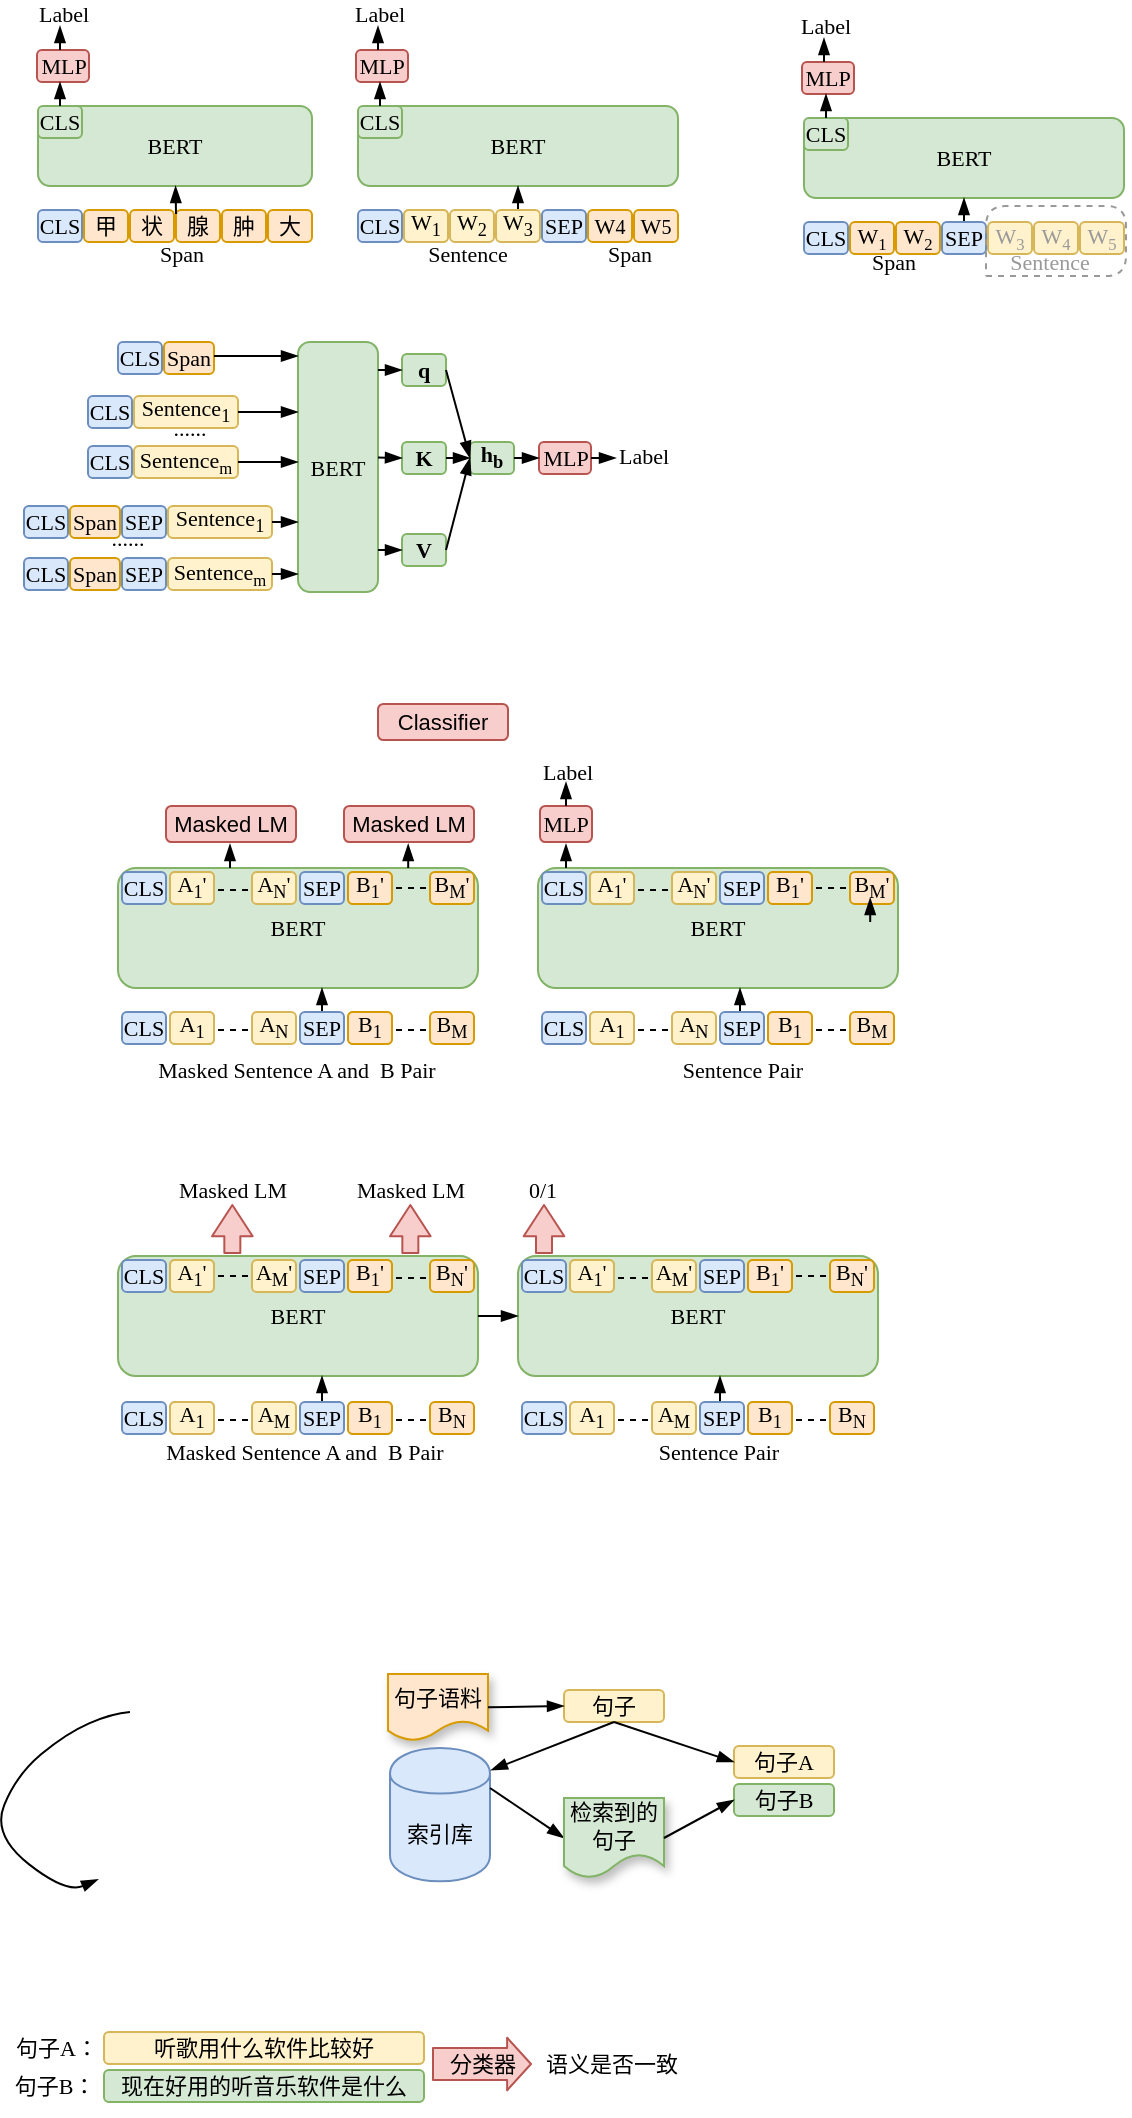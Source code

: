 <mxfile version="13.5.3" type="github">
  <diagram id="jB5pPAWH3uwd0XR7e1Xp" name="Page-1">
    <mxGraphModel dx="707" dy="413" grid="0" gridSize="10" guides="1" tooltips="1" connect="1" arrows="1" fold="1" page="1" pageScale="1" pageWidth="827" pageHeight="1169" background="none" math="0" shadow="0">
      <root>
        <mxCell id="0" />
        <mxCell id="1" parent="0" />
        <mxCell id="ymuWMNrLr9ZNkfSyqNb6-2" value="BERT" style="rounded=1;whiteSpace=wrap;html=1;fontFamily=Times New Roman;fillColor=#d5e8d4;strokeColor=#82b366;fontSize=11;" vertex="1" parent="1">
          <mxGeometry x="40" y="91" width="137" height="40" as="geometry" />
        </mxCell>
        <mxCell id="ymuWMNrLr9ZNkfSyqNb6-3" value="CLS" style="whiteSpace=wrap;html=1;fontFamily=Times New Roman;fontSize=11;fillColor=#dae8fc;strokeColor=#6c8ebf;rounded=1;" vertex="1" parent="1">
          <mxGeometry x="40" y="143" width="22" height="16" as="geometry" />
        </mxCell>
        <mxCell id="ymuWMNrLr9ZNkfSyqNb6-4" value="甲" style="whiteSpace=wrap;html=1;fontFamily=Times New Roman;fontSize=11;fillColor=#ffe6cc;strokeColor=#d79b00;rounded=1;" vertex="1" parent="1">
          <mxGeometry x="63" y="143" width="22" height="16" as="geometry" />
        </mxCell>
        <mxCell id="ymuWMNrLr9ZNkfSyqNb6-5" value="状" style="whiteSpace=wrap;html=1;fontFamily=Times New Roman;fontSize=11;fillColor=#ffe6cc;strokeColor=#d79b00;rounded=1;" vertex="1" parent="1">
          <mxGeometry x="86" y="143" width="22" height="16" as="geometry" />
        </mxCell>
        <mxCell id="ymuWMNrLr9ZNkfSyqNb6-6" value="腺" style="whiteSpace=wrap;html=1;fontFamily=Times New Roman;fontSize=11;fillColor=#ffe6cc;strokeColor=#d79b00;rounded=1;" vertex="1" parent="1">
          <mxGeometry x="109" y="143" width="22" height="16" as="geometry" />
        </mxCell>
        <mxCell id="ymuWMNrLr9ZNkfSyqNb6-7" value="肿" style="whiteSpace=wrap;html=1;fontFamily=Times New Roman;fontSize=11;fillColor=#ffe6cc;strokeColor=#d79b00;rounded=1;" vertex="1" parent="1">
          <mxGeometry x="132" y="143" width="22" height="16" as="geometry" />
        </mxCell>
        <mxCell id="ymuWMNrLr9ZNkfSyqNb6-8" value="大" style="whiteSpace=wrap;html=1;fontFamily=Times New Roman;fontSize=11;fillColor=#ffe6cc;strokeColor=#d79b00;rounded=1;" vertex="1" parent="1">
          <mxGeometry x="155" y="143" width="22" height="16" as="geometry" />
        </mxCell>
        <mxCell id="ymuWMNrLr9ZNkfSyqNb6-9" value="" style="endArrow=blockThin;html=1;fontFamily=Times New Roman;fontSize=11;exitX=0;exitY=0;exitDx=0;exitDy=0;endFill=1;" edge="1" parent="1">
          <mxGeometry width="50" height="50" relative="1" as="geometry">
            <mxPoint x="109.0" y="145" as="sourcePoint" />
            <mxPoint x="108.803" y="131" as="targetPoint" />
          </mxGeometry>
        </mxCell>
        <mxCell id="ymuWMNrLr9ZNkfSyqNb6-10" value="CLS" style="whiteSpace=wrap;html=1;fontFamily=Times New Roman;fontSize=11;rounded=1;fillColor=#d5e8d4;strokeColor=#82b366;" vertex="1" parent="1">
          <mxGeometry x="40" y="91" width="22" height="16" as="geometry" />
        </mxCell>
        <mxCell id="ymuWMNrLr9ZNkfSyqNb6-11" value="MLP" style="rounded=1;whiteSpace=wrap;html=1;fontFamily=Times New Roman;fontSize=11;fillColor=#f8cecc;strokeColor=#b85450;" vertex="1" parent="1">
          <mxGeometry x="39.5" y="63" width="26" height="16" as="geometry" />
        </mxCell>
        <mxCell id="ymuWMNrLr9ZNkfSyqNb6-12" value="" style="endArrow=blockThin;html=1;fontFamily=Times New Roman;fontSize=11;entryX=0.5;entryY=1;entryDx=0;entryDy=0;endFill=1;" edge="1" parent="1">
          <mxGeometry width="50" height="50" relative="1" as="geometry">
            <mxPoint x="51" y="91" as="sourcePoint" />
            <mxPoint x="51" y="79" as="targetPoint" />
          </mxGeometry>
        </mxCell>
        <mxCell id="ymuWMNrLr9ZNkfSyqNb6-13" value="" style="endArrow=blockThin;html=1;fontFamily=Times New Roman;fontSize=11;exitX=0.5;exitY=0;exitDx=0;exitDy=0;endFill=1;" edge="1" parent="1">
          <mxGeometry width="50" height="50" relative="1" as="geometry">
            <mxPoint x="51" y="63" as="sourcePoint" />
            <mxPoint x="51" y="51" as="targetPoint" />
          </mxGeometry>
        </mxCell>
        <mxCell id="ymuWMNrLr9ZNkfSyqNb6-14" value="Label" style="text;html=1;strokeColor=none;fillColor=none;align=center;verticalAlign=middle;whiteSpace=wrap;rounded=0;fontSize=11;fontFamily=Times New Roman;" vertex="1" parent="1">
          <mxGeometry x="33" y="39" width="40" height="12" as="geometry" />
        </mxCell>
        <mxCell id="ymuWMNrLr9ZNkfSyqNb6-15" value="Span" style="text;html=1;strokeColor=none;fillColor=none;align=center;verticalAlign=middle;whiteSpace=wrap;rounded=0;fontFamily=Times New Roman;fontSize=11;" vertex="1" parent="1">
          <mxGeometry x="72" y="159" width="80" height="12" as="geometry" />
        </mxCell>
        <mxCell id="ymuWMNrLr9ZNkfSyqNb6-16" value="BERT" style="rounded=1;whiteSpace=wrap;html=1;fontFamily=Times New Roman;fillColor=#d5e8d4;strokeColor=#82b366;fontSize=11;" vertex="1" parent="1">
          <mxGeometry x="200" y="91" width="160" height="40" as="geometry" />
        </mxCell>
        <mxCell id="ymuWMNrLr9ZNkfSyqNb6-17" value="CLS" style="whiteSpace=wrap;html=1;fontFamily=Times New Roman;fontSize=11;fillColor=#dae8fc;strokeColor=#6c8ebf;rounded=1;" vertex="1" parent="1">
          <mxGeometry x="200" y="143" width="22" height="16" as="geometry" />
        </mxCell>
        <mxCell id="ymuWMNrLr9ZNkfSyqNb6-18" value="W&lt;sub&gt;1&lt;/sub&gt;" style="whiteSpace=wrap;html=1;fontFamily=Times New Roman;fontSize=11;fillColor=#fff2cc;strokeColor=#d6b656;rounded=1;" vertex="1" parent="1">
          <mxGeometry x="223" y="143" width="22" height="16" as="geometry" />
        </mxCell>
        <mxCell id="ymuWMNrLr9ZNkfSyqNb6-19" value="W&lt;sub&gt;2&lt;/sub&gt;" style="whiteSpace=wrap;html=1;fontFamily=Times New Roman;fontSize=11;fillColor=#fff2cc;strokeColor=#d6b656;rounded=1;" vertex="1" parent="1">
          <mxGeometry x="246" y="143" width="22" height="16" as="geometry" />
        </mxCell>
        <mxCell id="ymuWMNrLr9ZNkfSyqNb6-20" value="" style="endArrow=blockThin;html=1;fontFamily=Times New Roman;fontSize=11;exitX=0.5;exitY=0;exitDx=0;exitDy=0;endFill=1;" edge="1" parent="1">
          <mxGeometry width="50" height="50" relative="1" as="geometry">
            <mxPoint x="280" y="145" as="sourcePoint" />
            <mxPoint x="280" y="131" as="targetPoint" />
          </mxGeometry>
        </mxCell>
        <mxCell id="ymuWMNrLr9ZNkfSyqNb6-21" value="CLS" style="whiteSpace=wrap;html=1;fontFamily=Times New Roman;fontSize=11;rounded=1;fillColor=#d5e8d4;strokeColor=#82b366;" vertex="1" parent="1">
          <mxGeometry x="200" y="91" width="22" height="16" as="geometry" />
        </mxCell>
        <mxCell id="ymuWMNrLr9ZNkfSyqNb6-22" value="MLP" style="rounded=1;whiteSpace=wrap;html=1;fontFamily=Times New Roman;fontSize=11;fillColor=#f8cecc;strokeColor=#b85450;" vertex="1" parent="1">
          <mxGeometry x="199" y="63" width="26" height="16" as="geometry" />
        </mxCell>
        <mxCell id="ymuWMNrLr9ZNkfSyqNb6-23" value="" style="endArrow=blockThin;html=1;fontFamily=Times New Roman;fontSize=11;entryX=0.5;entryY=1;entryDx=0;entryDy=0;endFill=1;" edge="1" parent="1">
          <mxGeometry width="50" height="50" relative="1" as="geometry">
            <mxPoint x="211" y="91" as="sourcePoint" />
            <mxPoint x="211" y="79" as="targetPoint" />
          </mxGeometry>
        </mxCell>
        <mxCell id="ymuWMNrLr9ZNkfSyqNb6-24" value="" style="endArrow=blockThin;html=1;fontFamily=Times New Roman;fontSize=11;exitX=0.5;exitY=0;exitDx=0;exitDy=0;endFill=1;" edge="1" parent="1">
          <mxGeometry width="50" height="50" relative="1" as="geometry">
            <mxPoint x="210" y="63" as="sourcePoint" />
            <mxPoint x="210" y="51" as="targetPoint" />
          </mxGeometry>
        </mxCell>
        <mxCell id="ymuWMNrLr9ZNkfSyqNb6-25" value="Label" style="text;html=1;strokeColor=none;fillColor=none;align=center;verticalAlign=middle;whiteSpace=wrap;rounded=0;fontSize=11;fontFamily=Times New Roman;" vertex="1" parent="1">
          <mxGeometry x="191" y="39" width="40" height="12" as="geometry" />
        </mxCell>
        <mxCell id="ymuWMNrLr9ZNkfSyqNb6-26" value="Sentence" style="text;html=1;strokeColor=none;fillColor=none;align=center;verticalAlign=middle;whiteSpace=wrap;rounded=0;fontFamily=Times New Roman;fontSize=11;" vertex="1" parent="1">
          <mxGeometry x="215" y="159" width="80" height="12" as="geometry" />
        </mxCell>
        <mxCell id="ymuWMNrLr9ZNkfSyqNb6-27" value="W&lt;sub&gt;3&lt;/sub&gt;" style="whiteSpace=wrap;html=1;fontFamily=Times New Roman;fontSize=11;fillColor=#fff2cc;strokeColor=#d6b656;rounded=1;" vertex="1" parent="1">
          <mxGeometry x="269" y="143" width="22" height="16" as="geometry" />
        </mxCell>
        <mxCell id="ymuWMNrLr9ZNkfSyqNb6-28" value="SEP" style="whiteSpace=wrap;html=1;fontFamily=Times New Roman;fontSize=11;fillColor=#dae8fc;strokeColor=#6c8ebf;rounded=1;" vertex="1" parent="1">
          <mxGeometry x="292" y="143" width="22" height="16" as="geometry" />
        </mxCell>
        <mxCell id="ymuWMNrLr9ZNkfSyqNb6-29" value="W&lt;font size=&quot;1&quot;&gt;4&lt;/font&gt;" style="whiteSpace=wrap;html=1;fontFamily=Times New Roman;fontSize=11;fillColor=#ffe6cc;strokeColor=#d79b00;rounded=1;" vertex="1" parent="1">
          <mxGeometry x="315" y="143" width="22" height="16" as="geometry" />
        </mxCell>
        <mxCell id="ymuWMNrLr9ZNkfSyqNb6-30" value="W&lt;font size=&quot;1&quot;&gt;5&lt;/font&gt;" style="whiteSpace=wrap;html=1;fontFamily=Times New Roman;fontSize=11;fillColor=#ffe6cc;strokeColor=#d79b00;rounded=1;" vertex="1" parent="1">
          <mxGeometry x="338" y="143" width="22" height="16" as="geometry" />
        </mxCell>
        <mxCell id="ymuWMNrLr9ZNkfSyqNb6-31" value="Span" style="text;html=1;strokeColor=none;fillColor=none;align=center;verticalAlign=middle;whiteSpace=wrap;rounded=0;fontFamily=Times New Roman;fontSize=11;" vertex="1" parent="1">
          <mxGeometry x="296" y="159" width="80" height="12" as="geometry" />
        </mxCell>
        <mxCell id="ymuWMNrLr9ZNkfSyqNb6-32" value="W&lt;sub&gt;1&lt;/sub&gt;" style="whiteSpace=wrap;html=1;fontFamily=Times New Roman;fontSize=11;fillColor=#fff2cc;strokeColor=#d6b656;rounded=1;" vertex="1" parent="1">
          <mxGeometry x="223" y="143" width="22" height="16" as="geometry" />
        </mxCell>
        <mxCell id="ymuWMNrLr9ZNkfSyqNb6-33" value="BERT" style="rounded=1;whiteSpace=wrap;html=1;fontFamily=Times New Roman;fillColor=#d5e8d4;strokeColor=#82b366;fontSize=11;direction=south;" vertex="1" parent="1">
          <mxGeometry x="170" y="209" width="40" height="125" as="geometry" />
        </mxCell>
        <mxCell id="ymuWMNrLr9ZNkfSyqNb6-34" value="CLS" style="whiteSpace=wrap;html=1;fontFamily=Times New Roman;fontSize=11;fillColor=#dae8fc;strokeColor=#6c8ebf;rounded=1;" vertex="1" parent="1">
          <mxGeometry x="33" y="291" width="22" height="16" as="geometry" />
        </mxCell>
        <mxCell id="ymuWMNrLr9ZNkfSyqNb6-35" value="SEP" style="whiteSpace=wrap;html=1;fontFamily=Times New Roman;fontSize=11;fillColor=#dae8fc;strokeColor=#6c8ebf;rounded=1;" vertex="1" parent="1">
          <mxGeometry x="82" y="291" width="22" height="16" as="geometry" />
        </mxCell>
        <mxCell id="ymuWMNrLr9ZNkfSyqNb6-36" value="Span" style="whiteSpace=wrap;html=1;fontFamily=Times New Roman;fontSize=11;fillColor=#ffe6cc;strokeColor=#d79b00;rounded=1;" vertex="1" parent="1">
          <mxGeometry x="56" y="291" width="25" height="16" as="geometry" />
        </mxCell>
        <mxCell id="ymuWMNrLr9ZNkfSyqNb6-37" value="CLS" style="whiteSpace=wrap;html=1;fontFamily=Times New Roman;fontSize=11;fillColor=#dae8fc;strokeColor=#6c8ebf;rounded=1;" vertex="1" parent="1">
          <mxGeometry x="33" y="317" width="22" height="16" as="geometry" />
        </mxCell>
        <mxCell id="ymuWMNrLr9ZNkfSyqNb6-38" value="SEP" style="whiteSpace=wrap;html=1;fontFamily=Times New Roman;fontSize=11;fillColor=#dae8fc;strokeColor=#6c8ebf;rounded=1;" vertex="1" parent="1">
          <mxGeometry x="82" y="317" width="22" height="16" as="geometry" />
        </mxCell>
        <mxCell id="ymuWMNrLr9ZNkfSyqNb6-39" value="Span" style="whiteSpace=wrap;html=1;fontFamily=Times New Roman;fontSize=11;fillColor=#ffe6cc;strokeColor=#d79b00;rounded=1;" vertex="1" parent="1">
          <mxGeometry x="56" y="317" width="25" height="16" as="geometry" />
        </mxCell>
        <mxCell id="ymuWMNrLr9ZNkfSyqNb6-40" value="Sentence&lt;font size=&quot;1&quot;&gt;&lt;sub&gt;m&lt;/sub&gt;&lt;/font&gt;" style="whiteSpace=wrap;html=1;fontFamily=Times New Roman;fontSize=11;fillColor=#fff2cc;strokeColor=#d6b656;rounded=1;" vertex="1" parent="1">
          <mxGeometry x="105" y="317" width="52" height="16" as="geometry" />
        </mxCell>
        <mxCell id="ymuWMNrLr9ZNkfSyqNb6-41" value="......" style="text;html=1;strokeColor=none;fillColor=none;align=center;verticalAlign=middle;whiteSpace=wrap;rounded=0;fontFamily=Times New Roman;fontSize=11;" vertex="1" parent="1">
          <mxGeometry x="65" y="301" width="40" height="11" as="geometry" />
        </mxCell>
        <mxCell id="ymuWMNrLr9ZNkfSyqNb6-42" value="CLS" style="whiteSpace=wrap;html=1;fontFamily=Times New Roman;fontSize=11;fillColor=#dae8fc;strokeColor=#6c8ebf;rounded=1;" vertex="1" parent="1">
          <mxGeometry x="65" y="261" width="22" height="16" as="geometry" />
        </mxCell>
        <mxCell id="ymuWMNrLr9ZNkfSyqNb6-43" value="Sentence&lt;font size=&quot;1&quot;&gt;&lt;sub&gt;m&lt;/sub&gt;&lt;/font&gt;" style="whiteSpace=wrap;html=1;fontFamily=Times New Roman;fontSize=11;fillColor=#fff2cc;strokeColor=#d6b656;rounded=1;" vertex="1" parent="1">
          <mxGeometry x="88" y="261" width="52" height="16" as="geometry" />
        </mxCell>
        <mxCell id="ymuWMNrLr9ZNkfSyqNb6-44" value="Sentence&lt;sub&gt;1&lt;/sub&gt;" style="whiteSpace=wrap;html=1;fontFamily=Times New Roman;fontSize=11;fillColor=#fff2cc;strokeColor=#d6b656;rounded=1;" vertex="1" parent="1">
          <mxGeometry x="105" y="291" width="52" height="16" as="geometry" />
        </mxCell>
        <mxCell id="ymuWMNrLr9ZNkfSyqNb6-45" value="CLS" style="whiteSpace=wrap;html=1;fontFamily=Times New Roman;fontSize=11;fillColor=#dae8fc;strokeColor=#6c8ebf;rounded=1;" vertex="1" parent="1">
          <mxGeometry x="80" y="209" width="22" height="16" as="geometry" />
        </mxCell>
        <mxCell id="ymuWMNrLr9ZNkfSyqNb6-46" value="Span" style="whiteSpace=wrap;html=1;fontFamily=Times New Roman;fontSize=11;fillColor=#ffe6cc;strokeColor=#d79b00;rounded=1;" vertex="1" parent="1">
          <mxGeometry x="103" y="209" width="25" height="16" as="geometry" />
        </mxCell>
        <mxCell id="ymuWMNrLr9ZNkfSyqNb6-47" value="CLS" style="whiteSpace=wrap;html=1;fontFamily=Times New Roman;fontSize=11;fillColor=#dae8fc;strokeColor=#6c8ebf;rounded=1;" vertex="1" parent="1">
          <mxGeometry x="65" y="236" width="22" height="16" as="geometry" />
        </mxCell>
        <mxCell id="ymuWMNrLr9ZNkfSyqNb6-48" value="Sentence&lt;sub&gt;1&lt;/sub&gt;" style="whiteSpace=wrap;html=1;fontFamily=Times New Roman;fontSize=11;fillColor=#fff2cc;strokeColor=#d6b656;rounded=1;" vertex="1" parent="1">
          <mxGeometry x="88" y="236" width="52" height="16" as="geometry" />
        </mxCell>
        <mxCell id="ymuWMNrLr9ZNkfSyqNb6-49" value="......" style="text;html=1;strokeColor=none;fillColor=none;align=center;verticalAlign=middle;whiteSpace=wrap;rounded=0;fontFamily=Times New Roman;fontSize=11;" vertex="1" parent="1">
          <mxGeometry x="95.5" y="246" width="40" height="11" as="geometry" />
        </mxCell>
        <mxCell id="ymuWMNrLr9ZNkfSyqNb6-50" value="q" style="rounded=1;whiteSpace=wrap;html=1;fontFamily=Times New Roman;fontSize=11;fillColor=#d5e8d4;strokeColor=#82b366;fontStyle=1" vertex="1" parent="1">
          <mxGeometry x="222" y="215" width="22" height="16" as="geometry" />
        </mxCell>
        <mxCell id="ymuWMNrLr9ZNkfSyqNb6-51" value="K" style="rounded=1;whiteSpace=wrap;html=1;fontFamily=Times New Roman;fontSize=11;fillColor=#d5e8d4;strokeColor=#82b366;fontStyle=1" vertex="1" parent="1">
          <mxGeometry x="222" y="259" width="22" height="16" as="geometry" />
        </mxCell>
        <mxCell id="ymuWMNrLr9ZNkfSyqNb6-52" value="V" style="rounded=1;whiteSpace=wrap;html=1;fontFamily=Times New Roman;fontSize=11;fillColor=#d5e8d4;strokeColor=#82b366;fontStyle=1" vertex="1" parent="1">
          <mxGeometry x="222" y="305" width="22" height="16" as="geometry" />
        </mxCell>
        <mxCell id="ymuWMNrLr9ZNkfSyqNb6-53" value="h&lt;sub&gt;b&lt;/sub&gt;" style="rounded=1;whiteSpace=wrap;html=1;fontFamily=Times New Roman;fontSize=11;fillColor=#d5e8d4;strokeColor=#82b366;fontStyle=1" vertex="1" parent="1">
          <mxGeometry x="256" y="259" width="22" height="16" as="geometry" />
        </mxCell>
        <mxCell id="ymuWMNrLr9ZNkfSyqNb6-54" value="" style="endArrow=blockThin;html=1;fontFamily=Times New Roman;fontSize=11;exitX=1;exitY=0.5;exitDx=0;exitDy=0;endFill=1;" edge="1" parent="1">
          <mxGeometry width="50" height="50" relative="1" as="geometry">
            <mxPoint x="128.0" y="216.0" as="sourcePoint" />
            <mxPoint x="170" y="216.0" as="targetPoint" />
          </mxGeometry>
        </mxCell>
        <mxCell id="ymuWMNrLr9ZNkfSyqNb6-55" value="" style="endArrow=blockThin;html=1;fontFamily=Times New Roman;fontSize=11;exitX=1;exitY=0.5;exitDx=0;exitDy=0;endFill=1;" edge="1" parent="1" source="ymuWMNrLr9ZNkfSyqNb6-48">
          <mxGeometry width="50" height="50" relative="1" as="geometry">
            <mxPoint x="179" y="345" as="sourcePoint" />
            <mxPoint x="170" y="244" as="targetPoint" />
          </mxGeometry>
        </mxCell>
        <mxCell id="ymuWMNrLr9ZNkfSyqNb6-56" value="" style="endArrow=blockThin;html=1;fontFamily=Times New Roman;fontSize=11;exitX=1;exitY=0.5;exitDx=0;exitDy=0;endFill=1;" edge="1" parent="1">
          <mxGeometry width="50" height="50" relative="1" as="geometry">
            <mxPoint x="157" y="299" as="sourcePoint" />
            <mxPoint x="170" y="299" as="targetPoint" />
          </mxGeometry>
        </mxCell>
        <mxCell id="ymuWMNrLr9ZNkfSyqNb6-57" value="" style="endArrow=blockThin;html=1;fontFamily=Times New Roman;fontSize=11;endFill=1;" edge="1" parent="1">
          <mxGeometry width="50" height="50" relative="1" as="geometry">
            <mxPoint x="157" y="325.0" as="sourcePoint" />
            <mxPoint x="170" y="325.0" as="targetPoint" />
          </mxGeometry>
        </mxCell>
        <mxCell id="ymuWMNrLr9ZNkfSyqNb6-58" value="" style="endArrow=blockThin;html=1;fontFamily=Times New Roman;fontSize=11;entryX=0;entryY=0.5;entryDx=0;entryDy=0;endFill=1;" edge="1" parent="1">
          <mxGeometry width="50" height="50" relative="1" as="geometry">
            <mxPoint x="210" y="223" as="sourcePoint" />
            <mxPoint x="222" y="223" as="targetPoint" />
            <Array as="points">
              <mxPoint x="218" y="223" />
            </Array>
          </mxGeometry>
        </mxCell>
        <mxCell id="ymuWMNrLr9ZNkfSyqNb6-59" value="" style="endArrow=blockThin;html=1;fontFamily=Times New Roman;fontSize=11;exitX=0.43;exitY=-0.046;exitDx=0;exitDy=0;exitPerimeter=0;entryX=0;entryY=0.5;entryDx=0;entryDy=0;endFill=1;" edge="1" parent="1">
          <mxGeometry width="50" height="50" relative="1" as="geometry">
            <mxPoint x="210" y="266.76" as="sourcePoint" />
            <mxPoint x="222" y="267" as="targetPoint" />
          </mxGeometry>
        </mxCell>
        <mxCell id="ymuWMNrLr9ZNkfSyqNb6-60" value="" style="endArrow=blockThin;html=1;fontFamily=Times New Roman;fontSize=11;entryX=0;entryY=0.5;entryDx=0;entryDy=0;endFill=1;exitX=0;exitY=0.5;exitDx=0;exitDy=0;" edge="1" parent="1">
          <mxGeometry width="50" height="50" relative="1" as="geometry">
            <mxPoint x="210" y="313" as="sourcePoint" />
            <mxPoint x="222" y="313" as="targetPoint" />
          </mxGeometry>
        </mxCell>
        <mxCell id="ymuWMNrLr9ZNkfSyqNb6-61" value="" style="endArrow=blockThin;html=1;fontFamily=Times New Roman;fontSize=11;exitX=1;exitY=0.5;exitDx=0;exitDy=0;entryX=0;entryY=0.5;entryDx=0;entryDy=0;endFill=1;" edge="1" parent="1" source="ymuWMNrLr9ZNkfSyqNb6-52" target="ymuWMNrLr9ZNkfSyqNb6-53">
          <mxGeometry width="50" height="50" relative="1" as="geometry">
            <mxPoint x="172" y="350" as="sourcePoint" />
            <mxPoint x="262" y="270" as="targetPoint" />
          </mxGeometry>
        </mxCell>
        <mxCell id="ymuWMNrLr9ZNkfSyqNb6-62" value="" style="endArrow=blockThin;html=1;fontFamily=Times New Roman;fontSize=11;exitX=1;exitY=0.5;exitDx=0;exitDy=0;entryX=0;entryY=0.5;entryDx=0;entryDy=0;endFill=1;" edge="1" parent="1" source="ymuWMNrLr9ZNkfSyqNb6-50" target="ymuWMNrLr9ZNkfSyqNb6-53">
          <mxGeometry width="50" height="50" relative="1" as="geometry">
            <mxPoint x="172" y="350" as="sourcePoint" />
            <mxPoint x="222" y="300" as="targetPoint" />
          </mxGeometry>
        </mxCell>
        <mxCell id="ymuWMNrLr9ZNkfSyqNb6-63" value="" style="endArrow=blockThin;html=1;fontFamily=Times New Roman;fontSize=11;exitX=1;exitY=0.5;exitDx=0;exitDy=0;entryX=0;entryY=0.5;entryDx=0;entryDy=0;endFill=1;" edge="1" parent="1" source="ymuWMNrLr9ZNkfSyqNb6-51" target="ymuWMNrLr9ZNkfSyqNb6-53">
          <mxGeometry width="50" height="50" relative="1" as="geometry">
            <mxPoint x="172" y="352" as="sourcePoint" />
            <mxPoint x="222" y="302" as="targetPoint" />
          </mxGeometry>
        </mxCell>
        <mxCell id="ymuWMNrLr9ZNkfSyqNb6-64" value="" style="endArrow=blockThin;html=1;fontFamily=Times New Roman;fontSize=11;exitX=1;exitY=0.5;exitDx=0;exitDy=0;endFill=1;" edge="1" parent="1" source="ymuWMNrLr9ZNkfSyqNb6-43">
          <mxGeometry width="50" height="50" relative="1" as="geometry">
            <mxPoint x="179" y="344" as="sourcePoint" />
            <mxPoint x="170" y="269" as="targetPoint" />
          </mxGeometry>
        </mxCell>
        <mxCell id="ymuWMNrLr9ZNkfSyqNb6-65" value="MLP" style="rounded=1;whiteSpace=wrap;html=1;fontFamily=Times New Roman;fontSize=11;fillColor=#f8cecc;strokeColor=#b85450;" vertex="1" parent="1">
          <mxGeometry x="290.5" y="259" width="26" height="16" as="geometry" />
        </mxCell>
        <mxCell id="ymuWMNrLr9ZNkfSyqNb6-66" value="Label" style="text;html=1;strokeColor=none;fillColor=none;align=center;verticalAlign=middle;whiteSpace=wrap;rounded=0;fontSize=11;fontFamily=Times New Roman;" vertex="1" parent="1">
          <mxGeometry x="328" y="260" width="30" height="12" as="geometry" />
        </mxCell>
        <mxCell id="ymuWMNrLr9ZNkfSyqNb6-67" value="" style="endArrow=blockThin;html=1;fontFamily=Times New Roman;fontSize=11;exitX=1;exitY=0.5;exitDx=0;exitDy=0;entryX=0;entryY=0.5;entryDx=0;entryDy=0;endFill=1;" edge="1" parent="1" source="ymuWMNrLr9ZNkfSyqNb6-53" target="ymuWMNrLr9ZNkfSyqNb6-65">
          <mxGeometry width="50" height="50" relative="1" as="geometry">
            <mxPoint x="162" y="162" as="sourcePoint" />
            <mxPoint x="212" y="112" as="targetPoint" />
          </mxGeometry>
        </mxCell>
        <mxCell id="ymuWMNrLr9ZNkfSyqNb6-68" value="" style="endArrow=blockThin;html=1;fontFamily=Times New Roman;fontSize=11;exitX=1;exitY=0.5;exitDx=0;exitDy=0;endFill=1;" edge="1" parent="1">
          <mxGeometry width="50" height="50" relative="1" as="geometry">
            <mxPoint x="316.5" y="267" as="sourcePoint" />
            <mxPoint x="329" y="267" as="targetPoint" />
          </mxGeometry>
        </mxCell>
        <mxCell id="ymuWMNrLr9ZNkfSyqNb6-69" value="BERT" style="rounded=1;whiteSpace=wrap;html=1;fontFamily=Times New Roman;fillColor=#d5e8d4;strokeColor=#82b366;fontSize=11;" vertex="1" parent="1">
          <mxGeometry x="423" y="97" width="160" height="40" as="geometry" />
        </mxCell>
        <mxCell id="ymuWMNrLr9ZNkfSyqNb6-70" value="CLS" style="whiteSpace=wrap;html=1;fontFamily=Times New Roman;fontSize=11;fillColor=#dae8fc;strokeColor=#6c8ebf;rounded=1;" vertex="1" parent="1">
          <mxGeometry x="423" y="149" width="22" height="16" as="geometry" />
        </mxCell>
        <mxCell id="ymuWMNrLr9ZNkfSyqNb6-71" value="" style="endArrow=blockThin;html=1;fontFamily=Times New Roman;fontSize=11;exitX=0.5;exitY=0;exitDx=0;exitDy=0;endFill=1;" edge="1" parent="1">
          <mxGeometry width="50" height="50" relative="1" as="geometry">
            <mxPoint x="503" y="151" as="sourcePoint" />
            <mxPoint x="503" y="137" as="targetPoint" />
          </mxGeometry>
        </mxCell>
        <mxCell id="ymuWMNrLr9ZNkfSyqNb6-72" value="CLS" style="whiteSpace=wrap;html=1;fontFamily=Times New Roman;fontSize=11;rounded=1;fillColor=#d5e8d4;strokeColor=#82b366;" vertex="1" parent="1">
          <mxGeometry x="423" y="97" width="22" height="16" as="geometry" />
        </mxCell>
        <mxCell id="ymuWMNrLr9ZNkfSyqNb6-73" value="MLP" style="rounded=1;whiteSpace=wrap;html=1;fontFamily=Times New Roman;fontSize=11;fillColor=#f8cecc;strokeColor=#b85450;" vertex="1" parent="1">
          <mxGeometry x="422" y="69" width="26" height="16" as="geometry" />
        </mxCell>
        <mxCell id="ymuWMNrLr9ZNkfSyqNb6-74" value="" style="endArrow=blockThin;html=1;fontFamily=Times New Roman;fontSize=11;entryX=0.5;entryY=1;entryDx=0;entryDy=0;endFill=1;" edge="1" parent="1">
          <mxGeometry width="50" height="50" relative="1" as="geometry">
            <mxPoint x="434" y="97" as="sourcePoint" />
            <mxPoint x="434" y="85" as="targetPoint" />
          </mxGeometry>
        </mxCell>
        <mxCell id="ymuWMNrLr9ZNkfSyqNb6-75" value="" style="endArrow=blockThin;html=1;fontFamily=Times New Roman;fontSize=11;exitX=0.5;exitY=0;exitDx=0;exitDy=0;endFill=1;" edge="1" parent="1">
          <mxGeometry width="50" height="50" relative="1" as="geometry">
            <mxPoint x="433" y="69" as="sourcePoint" />
            <mxPoint x="433" y="57" as="targetPoint" />
          </mxGeometry>
        </mxCell>
        <mxCell id="ymuWMNrLr9ZNkfSyqNb6-76" value="Label" style="text;html=1;strokeColor=none;fillColor=none;align=center;verticalAlign=middle;whiteSpace=wrap;rounded=0;fontSize=11;fontFamily=Times New Roman;" vertex="1" parent="1">
          <mxGeometry x="414" y="45" width="40" height="12" as="geometry" />
        </mxCell>
        <mxCell id="ymuWMNrLr9ZNkfSyqNb6-77" value="SEP" style="whiteSpace=wrap;html=1;fontFamily=Times New Roman;fontSize=11;fillColor=#dae8fc;strokeColor=#6c8ebf;rounded=1;" vertex="1" parent="1">
          <mxGeometry x="492" y="149" width="22" height="16" as="geometry" />
        </mxCell>
        <mxCell id="ymuWMNrLr9ZNkfSyqNb6-78" value="W&lt;font size=&quot;1&quot;&gt;&lt;sub&gt;1&lt;/sub&gt;&lt;/font&gt;" style="whiteSpace=wrap;html=1;fontFamily=Times New Roman;fontSize=11;fillColor=#ffe6cc;strokeColor=#d79b00;rounded=1;" vertex="1" parent="1">
          <mxGeometry x="446" y="149" width="22" height="16" as="geometry" />
        </mxCell>
        <mxCell id="ymuWMNrLr9ZNkfSyqNb6-79" value="W&lt;font size=&quot;1&quot;&gt;&lt;sub&gt;2&lt;/sub&gt;&lt;/font&gt;" style="whiteSpace=wrap;html=1;fontFamily=Times New Roman;fontSize=11;fillColor=#ffe6cc;strokeColor=#d79b00;rounded=1;" vertex="1" parent="1">
          <mxGeometry x="469" y="149" width="22" height="16" as="geometry" />
        </mxCell>
        <mxCell id="ymuWMNrLr9ZNkfSyqNb6-80" value="Span" style="text;html=1;strokeColor=none;fillColor=none;align=center;verticalAlign=middle;whiteSpace=wrap;rounded=0;fontFamily=Times New Roman;fontSize=11;" vertex="1" parent="1">
          <mxGeometry x="428" y="163" width="80" height="12" as="geometry" />
        </mxCell>
        <mxCell id="ymuWMNrLr9ZNkfSyqNb6-81" value="Sentence" style="text;html=1;strokeColor=none;fillColor=none;align=center;verticalAlign=middle;whiteSpace=wrap;rounded=0;fontFamily=Times New Roman;fontSize=11;shadow=0;sketch=0;fontColor=#999999;" vertex="1" parent="1">
          <mxGeometry x="506" y="163" width="80" height="12" as="geometry" />
        </mxCell>
        <mxCell id="ymuWMNrLr9ZNkfSyqNb6-82" value="W&lt;font size=&quot;1&quot;&gt;&lt;sub&gt;3&lt;/sub&gt;&lt;/font&gt;" style="whiteSpace=wrap;html=1;fontFamily=Times New Roman;fontSize=11;fillColor=#fff2cc;strokeColor=#d6b656;rounded=1;fontColor=#999999;" vertex="1" parent="1">
          <mxGeometry x="515" y="149" width="22" height="16" as="geometry" />
        </mxCell>
        <mxCell id="ymuWMNrLr9ZNkfSyqNb6-83" value="W&lt;font size=&quot;1&quot;&gt;&lt;sub&gt;4&lt;/sub&gt;&lt;/font&gt;" style="whiteSpace=wrap;html=1;fontFamily=Times New Roman;fontSize=11;fillColor=#fff2cc;strokeColor=#d6b656;rounded=1;fontColor=#999999;" vertex="1" parent="1">
          <mxGeometry x="538" y="149" width="22" height="16" as="geometry" />
        </mxCell>
        <mxCell id="ymuWMNrLr9ZNkfSyqNb6-84" value="W&lt;font size=&quot;1&quot;&gt;&lt;sub&gt;5&lt;/sub&gt;&lt;/font&gt;" style="whiteSpace=wrap;html=1;fontFamily=Times New Roman;fontSize=11;fillColor=#fff2cc;strokeColor=#d6b656;rounded=1;fontColor=#999999;" vertex="1" parent="1">
          <mxGeometry x="561" y="149" width="22" height="16" as="geometry" />
        </mxCell>
        <mxCell id="ymuWMNrLr9ZNkfSyqNb6-85" value="" style="endArrow=none;dashed=1;html=1;fontFamily=Times New Roman;fontSize=11;strokeColor=#999999;" edge="1" parent="1">
          <mxGeometry width="50" height="50" relative="1" as="geometry">
            <mxPoint x="514" y="176" as="sourcePoint" />
            <mxPoint x="514" y="176" as="targetPoint" />
            <Array as="points">
              <mxPoint x="584" y="176" />
              <mxPoint x="584" y="141" />
              <mxPoint x="514" y="141" />
            </Array>
          </mxGeometry>
        </mxCell>
        <mxCell id="ymuWMNrLr9ZNkfSyqNb6-86" value="BERT" style="rounded=1;whiteSpace=wrap;html=1;fontFamily=Times New Roman;fillColor=#d5e8d4;strokeColor=#82b366;fontSize=11;" vertex="1" parent="1">
          <mxGeometry x="80" y="472" width="180" height="60" as="geometry" />
        </mxCell>
        <mxCell id="ymuWMNrLr9ZNkfSyqNb6-87" value="CLS" style="whiteSpace=wrap;html=1;fontFamily=Times New Roman;fontSize=11;fillColor=#dae8fc;strokeColor=#6c8ebf;rounded=1;" vertex="1" parent="1">
          <mxGeometry x="82" y="544" width="22" height="16" as="geometry" />
        </mxCell>
        <mxCell id="ymuWMNrLr9ZNkfSyqNb6-88" value="W&lt;sub&gt;1&lt;/sub&gt;" style="whiteSpace=wrap;html=1;fontFamily=Times New Roman;fontSize=11;fillColor=#fff2cc;strokeColor=#d6b656;rounded=1;" vertex="1" parent="1">
          <mxGeometry x="106" y="544" width="22" height="16" as="geometry" />
        </mxCell>
        <mxCell id="ymuWMNrLr9ZNkfSyqNb6-90" value="" style="endArrow=blockThin;html=1;fontFamily=Times New Roman;fontSize=11;exitX=0.5;exitY=0;exitDx=0;exitDy=0;endFill=1;" edge="1" parent="1">
          <mxGeometry width="50" height="50" relative="1" as="geometry">
            <mxPoint x="182" y="546" as="sourcePoint" />
            <mxPoint x="182" y="532" as="targetPoint" />
          </mxGeometry>
        </mxCell>
        <mxCell id="ymuWMNrLr9ZNkfSyqNb6-92" value="MLP" style="rounded=1;whiteSpace=wrap;html=1;fontFamily=Times New Roman;fontSize=11;fillColor=#f8cecc;strokeColor=#b85450;" vertex="1" parent="1">
          <mxGeometry x="291" y="441" width="26" height="18" as="geometry" />
        </mxCell>
        <mxCell id="ymuWMNrLr9ZNkfSyqNb6-93" value="" style="endArrow=blockThin;html=1;fontFamily=Times New Roman;fontSize=11;entryX=0.5;entryY=1;entryDx=0;entryDy=0;endFill=1;" edge="1" parent="1">
          <mxGeometry width="50" height="50" relative="1" as="geometry">
            <mxPoint x="136" y="472" as="sourcePoint" />
            <mxPoint x="136" y="460" as="targetPoint" />
          </mxGeometry>
        </mxCell>
        <mxCell id="ymuWMNrLr9ZNkfSyqNb6-94" value="" style="endArrow=blockThin;html=1;fontFamily=Times New Roman;fontSize=11;exitX=0.5;exitY=0;exitDx=0;exitDy=0;endFill=1;" edge="1" parent="1">
          <mxGeometry width="50" height="50" relative="1" as="geometry">
            <mxPoint x="304" y="441" as="sourcePoint" />
            <mxPoint x="304" y="429" as="targetPoint" />
          </mxGeometry>
        </mxCell>
        <mxCell id="ymuWMNrLr9ZNkfSyqNb6-95" value="Label" style="text;html=1;strokeColor=none;fillColor=none;align=center;verticalAlign=middle;whiteSpace=wrap;rounded=0;fontSize=11;fontFamily=Times New Roman;" vertex="1" parent="1">
          <mxGeometry x="285" y="418" width="40" height="12" as="geometry" />
        </mxCell>
        <mxCell id="ymuWMNrLr9ZNkfSyqNb6-96" value="Masked Sentence A and&amp;nbsp; B Pair" style="text;html=1;strokeColor=none;fillColor=none;align=center;verticalAlign=middle;whiteSpace=wrap;rounded=0;fontFamily=Times New Roman;fontSize=11;" vertex="1" parent="1">
          <mxGeometry x="91.5" y="567" width="155" height="12" as="geometry" />
        </mxCell>
        <mxCell id="ymuWMNrLr9ZNkfSyqNb6-97" value="A&lt;sub&gt;N&lt;/sub&gt;" style="whiteSpace=wrap;html=1;fontFamily=Times New Roman;fontSize=11;fillColor=#fff2cc;strokeColor=#d6b656;rounded=1;" vertex="1" parent="1">
          <mxGeometry x="147" y="544" width="22" height="16" as="geometry" />
        </mxCell>
        <mxCell id="ymuWMNrLr9ZNkfSyqNb6-98" value="SEP" style="whiteSpace=wrap;html=1;fontFamily=Times New Roman;fontSize=11;fillColor=#dae8fc;strokeColor=#6c8ebf;rounded=1;" vertex="1" parent="1">
          <mxGeometry x="171" y="544" width="22" height="16" as="geometry" />
        </mxCell>
        <mxCell id="ymuWMNrLr9ZNkfSyqNb6-102" value="A&lt;sub&gt;1&lt;/sub&gt;" style="whiteSpace=wrap;html=1;fontFamily=Times New Roman;fontSize=11;fillColor=#fff2cc;strokeColor=#d6b656;rounded=1;" vertex="1" parent="1">
          <mxGeometry x="106" y="544" width="22" height="16" as="geometry" />
        </mxCell>
        <mxCell id="ymuWMNrLr9ZNkfSyqNb6-112" value="" style="endArrow=none;dashed=1;html=1;" edge="1" parent="1">
          <mxGeometry width="50" height="50" relative="1" as="geometry">
            <mxPoint x="130" y="553" as="sourcePoint" />
            <mxPoint x="148" y="553" as="targetPoint" />
          </mxGeometry>
        </mxCell>
        <mxCell id="ymuWMNrLr9ZNkfSyqNb6-113" value="W&lt;sub&gt;1&lt;/sub&gt;" style="whiteSpace=wrap;html=1;fontFamily=Times New Roman;fontSize=11;fillColor=#fff2cc;strokeColor=#d6b656;rounded=1;" vertex="1" parent="1">
          <mxGeometry x="195" y="544" width="22" height="16" as="geometry" />
        </mxCell>
        <mxCell id="ymuWMNrLr9ZNkfSyqNb6-114" value="&lt;span style=&quot;font-size: 11px&quot;&gt;B&lt;/span&gt;&lt;sub&gt;M&lt;/sub&gt;" style="whiteSpace=wrap;html=1;fontFamily=Times New Roman;fontSize=11;fillColor=#ffe6cc;strokeColor=#d79b00;rounded=1;" vertex="1" parent="1">
          <mxGeometry x="236" y="544" width="22" height="16" as="geometry" />
        </mxCell>
        <mxCell id="ymuWMNrLr9ZNkfSyqNb6-115" value="B&lt;sub&gt;1&lt;/sub&gt;" style="whiteSpace=wrap;html=1;fontFamily=Times New Roman;fontSize=11;fillColor=#ffe6cc;strokeColor=#d79b00;rounded=1;" vertex="1" parent="1">
          <mxGeometry x="195" y="544" width="22" height="16" as="geometry" />
        </mxCell>
        <mxCell id="ymuWMNrLr9ZNkfSyqNb6-116" value="" style="endArrow=none;dashed=1;html=1;" edge="1" parent="1">
          <mxGeometry width="50" height="50" relative="1" as="geometry">
            <mxPoint x="219" y="553" as="sourcePoint" />
            <mxPoint x="237" y="553" as="targetPoint" />
          </mxGeometry>
        </mxCell>
        <mxCell id="ymuWMNrLr9ZNkfSyqNb6-119" value="CLS" style="whiteSpace=wrap;html=1;fontFamily=Times New Roman;fontSize=11;fillColor=#dae8fc;strokeColor=#6c8ebf;rounded=1;" vertex="1" parent="1">
          <mxGeometry x="82" y="474" width="22" height="16" as="geometry" />
        </mxCell>
        <mxCell id="ymuWMNrLr9ZNkfSyqNb6-120" value="W&lt;sub&gt;1&lt;/sub&gt;" style="whiteSpace=wrap;html=1;fontFamily=Times New Roman;fontSize=11;fillColor=#fff2cc;strokeColor=#d6b656;rounded=1;" vertex="1" parent="1">
          <mxGeometry x="106" y="474" width="22" height="16" as="geometry" />
        </mxCell>
        <mxCell id="ymuWMNrLr9ZNkfSyqNb6-121" value="A&lt;sub&gt;N&lt;/sub&gt;&#39;" style="whiteSpace=wrap;html=1;fontFamily=Times New Roman;fontSize=11;fillColor=#fff2cc;strokeColor=#d6b656;rounded=1;" vertex="1" parent="1">
          <mxGeometry x="147" y="474" width="22" height="16" as="geometry" />
        </mxCell>
        <mxCell id="ymuWMNrLr9ZNkfSyqNb6-122" value="SEP" style="whiteSpace=wrap;html=1;fontFamily=Times New Roman;fontSize=11;fillColor=#dae8fc;strokeColor=#6c8ebf;rounded=1;" vertex="1" parent="1">
          <mxGeometry x="171" y="474" width="22" height="16" as="geometry" />
        </mxCell>
        <mxCell id="ymuWMNrLr9ZNkfSyqNb6-123" value="A&lt;sub&gt;1&lt;/sub&gt;&#39;" style="whiteSpace=wrap;html=1;fontFamily=Times New Roman;fontSize=11;fillColor=#fff2cc;strokeColor=#d6b656;rounded=1;" vertex="1" parent="1">
          <mxGeometry x="106" y="474" width="22" height="16" as="geometry" />
        </mxCell>
        <mxCell id="ymuWMNrLr9ZNkfSyqNb6-124" value="" style="endArrow=none;dashed=1;html=1;" edge="1" parent="1">
          <mxGeometry width="50" height="50" relative="1" as="geometry">
            <mxPoint x="130" y="483" as="sourcePoint" />
            <mxPoint x="148" y="483" as="targetPoint" />
          </mxGeometry>
        </mxCell>
        <mxCell id="ymuWMNrLr9ZNkfSyqNb6-125" value="W&lt;sub&gt;1&lt;/sub&gt;" style="whiteSpace=wrap;html=1;fontFamily=Times New Roman;fontSize=11;fillColor=#fff2cc;strokeColor=#d6b656;rounded=1;" vertex="1" parent="1">
          <mxGeometry x="195" y="474" width="22" height="16" as="geometry" />
        </mxCell>
        <mxCell id="ymuWMNrLr9ZNkfSyqNb6-126" value="&lt;span style=&quot;font-size: 11px&quot;&gt;B&lt;/span&gt;&lt;sub&gt;M&lt;/sub&gt;&#39;" style="whiteSpace=wrap;html=1;fontFamily=Times New Roman;fontSize=11;fillColor=#ffe6cc;strokeColor=#d79b00;rounded=1;" vertex="1" parent="1">
          <mxGeometry x="236" y="474" width="22" height="16" as="geometry" />
        </mxCell>
        <mxCell id="ymuWMNrLr9ZNkfSyqNb6-127" value="B&lt;sub&gt;1&lt;/sub&gt;&#39;" style="whiteSpace=wrap;html=1;fontFamily=Times New Roman;fontSize=11;fillColor=#ffe6cc;strokeColor=#d79b00;rounded=1;" vertex="1" parent="1">
          <mxGeometry x="195" y="474" width="22" height="16" as="geometry" />
        </mxCell>
        <mxCell id="ymuWMNrLr9ZNkfSyqNb6-128" value="" style="endArrow=none;dashed=1;html=1;" edge="1" parent="1">
          <mxGeometry width="50" height="50" relative="1" as="geometry">
            <mxPoint x="219" y="482" as="sourcePoint" />
            <mxPoint x="237" y="482" as="targetPoint" />
          </mxGeometry>
        </mxCell>
        <mxCell id="ymuWMNrLr9ZNkfSyqNb6-129" value="&lt;font style=&quot;font-size: 11px&quot;&gt;Masked LM&lt;/font&gt;" style="rounded=1;whiteSpace=wrap;html=1;fillColor=#f8cecc;strokeColor=#b85450;" vertex="1" parent="1">
          <mxGeometry x="104" y="441" width="65" height="18" as="geometry" />
        </mxCell>
        <mxCell id="ymuWMNrLr9ZNkfSyqNb6-131" value="" style="endArrow=blockThin;html=1;fontFamily=Times New Roman;fontSize=11;entryX=0.5;entryY=1;entryDx=0;entryDy=0;endFill=1;" edge="1" parent="1">
          <mxGeometry width="50" height="50" relative="1" as="geometry">
            <mxPoint x="225.1" y="472" as="sourcePoint" />
            <mxPoint x="225.1" y="460" as="targetPoint" />
          </mxGeometry>
        </mxCell>
        <mxCell id="ymuWMNrLr9ZNkfSyqNb6-132" value="&lt;font style=&quot;font-size: 11px&quot;&gt;Masked LM&lt;/font&gt;" style="rounded=1;whiteSpace=wrap;html=1;fillColor=#f8cecc;strokeColor=#b85450;" vertex="1" parent="1">
          <mxGeometry x="193" y="441" width="65" height="18" as="geometry" />
        </mxCell>
        <mxCell id="ymuWMNrLr9ZNkfSyqNb6-137" value="BERT" style="rounded=1;whiteSpace=wrap;html=1;fontFamily=Times New Roman;fillColor=#d5e8d4;strokeColor=#82b366;fontSize=11;" vertex="1" parent="1">
          <mxGeometry x="290" y="472" width="180" height="60" as="geometry" />
        </mxCell>
        <mxCell id="ymuWMNrLr9ZNkfSyqNb6-138" value="CLS" style="whiteSpace=wrap;html=1;fontFamily=Times New Roman;fontSize=11;fillColor=#dae8fc;strokeColor=#6c8ebf;rounded=1;" vertex="1" parent="1">
          <mxGeometry x="292" y="544" width="22" height="16" as="geometry" />
        </mxCell>
        <mxCell id="ymuWMNrLr9ZNkfSyqNb6-139" value="W&lt;sub&gt;1&lt;/sub&gt;" style="whiteSpace=wrap;html=1;fontFamily=Times New Roman;fontSize=11;fillColor=#fff2cc;strokeColor=#d6b656;rounded=1;" vertex="1" parent="1">
          <mxGeometry x="316" y="544" width="22" height="16" as="geometry" />
        </mxCell>
        <mxCell id="ymuWMNrLr9ZNkfSyqNb6-140" value="" style="endArrow=blockThin;html=1;fontFamily=Times New Roman;fontSize=11;exitX=0.5;exitY=0;exitDx=0;exitDy=0;endFill=1;" edge="1" parent="1">
          <mxGeometry width="50" height="50" relative="1" as="geometry">
            <mxPoint x="391" y="546" as="sourcePoint" />
            <mxPoint x="391" y="532" as="targetPoint" />
          </mxGeometry>
        </mxCell>
        <mxCell id="ymuWMNrLr9ZNkfSyqNb6-141" value="" style="endArrow=blockThin;html=1;fontFamily=Times New Roman;fontSize=11;entryX=0.5;entryY=1;entryDx=0;entryDy=0;endFill=1;" edge="1" parent="1">
          <mxGeometry width="50" height="50" relative="1" as="geometry">
            <mxPoint x="304" y="472" as="sourcePoint" />
            <mxPoint x="304" y="460" as="targetPoint" />
          </mxGeometry>
        </mxCell>
        <mxCell id="ymuWMNrLr9ZNkfSyqNb6-143" value="A&lt;sub&gt;N&lt;/sub&gt;" style="whiteSpace=wrap;html=1;fontFamily=Times New Roman;fontSize=11;fillColor=#fff2cc;strokeColor=#d6b656;rounded=1;" vertex="1" parent="1">
          <mxGeometry x="357" y="544" width="22" height="16" as="geometry" />
        </mxCell>
        <mxCell id="ymuWMNrLr9ZNkfSyqNb6-144" value="SEP" style="whiteSpace=wrap;html=1;fontFamily=Times New Roman;fontSize=11;fillColor=#dae8fc;strokeColor=#6c8ebf;rounded=1;" vertex="1" parent="1">
          <mxGeometry x="381" y="544" width="22" height="16" as="geometry" />
        </mxCell>
        <mxCell id="ymuWMNrLr9ZNkfSyqNb6-145" value="A&lt;sub&gt;1&lt;/sub&gt;" style="whiteSpace=wrap;html=1;fontFamily=Times New Roman;fontSize=11;fillColor=#fff2cc;strokeColor=#d6b656;rounded=1;" vertex="1" parent="1">
          <mxGeometry x="316" y="544" width="22" height="16" as="geometry" />
        </mxCell>
        <mxCell id="ymuWMNrLr9ZNkfSyqNb6-146" value="" style="endArrow=none;dashed=1;html=1;" edge="1" parent="1">
          <mxGeometry width="50" height="50" relative="1" as="geometry">
            <mxPoint x="340" y="553" as="sourcePoint" />
            <mxPoint x="358" y="553" as="targetPoint" />
          </mxGeometry>
        </mxCell>
        <mxCell id="ymuWMNrLr9ZNkfSyqNb6-147" value="W&lt;sub&gt;1&lt;/sub&gt;" style="whiteSpace=wrap;html=1;fontFamily=Times New Roman;fontSize=11;fillColor=#fff2cc;strokeColor=#d6b656;rounded=1;" vertex="1" parent="1">
          <mxGeometry x="405" y="544" width="22" height="16" as="geometry" />
        </mxCell>
        <mxCell id="ymuWMNrLr9ZNkfSyqNb6-148" value="&lt;span style=&quot;font-size: 11px&quot;&gt;B&lt;/span&gt;&lt;sub&gt;M&lt;/sub&gt;" style="whiteSpace=wrap;html=1;fontFamily=Times New Roman;fontSize=11;fillColor=#ffe6cc;strokeColor=#d79b00;rounded=1;" vertex="1" parent="1">
          <mxGeometry x="446" y="544" width="22" height="16" as="geometry" />
        </mxCell>
        <mxCell id="ymuWMNrLr9ZNkfSyqNb6-149" value="B&lt;sub&gt;1&lt;/sub&gt;" style="whiteSpace=wrap;html=1;fontFamily=Times New Roman;fontSize=11;fillColor=#ffe6cc;strokeColor=#d79b00;rounded=1;" vertex="1" parent="1">
          <mxGeometry x="405" y="544" width="22" height="16" as="geometry" />
        </mxCell>
        <mxCell id="ymuWMNrLr9ZNkfSyqNb6-150" value="" style="endArrow=none;dashed=1;html=1;" edge="1" parent="1">
          <mxGeometry width="50" height="50" relative="1" as="geometry">
            <mxPoint x="429" y="553" as="sourcePoint" />
            <mxPoint x="447" y="553" as="targetPoint" />
          </mxGeometry>
        </mxCell>
        <mxCell id="ymuWMNrLr9ZNkfSyqNb6-152" value="CLS" style="whiteSpace=wrap;html=1;fontFamily=Times New Roman;fontSize=11;fillColor=#dae8fc;strokeColor=#6c8ebf;rounded=1;" vertex="1" parent="1">
          <mxGeometry x="292" y="474" width="22" height="16" as="geometry" />
        </mxCell>
        <mxCell id="ymuWMNrLr9ZNkfSyqNb6-153" value="W&lt;sub&gt;1&lt;/sub&gt;" style="whiteSpace=wrap;html=1;fontFamily=Times New Roman;fontSize=11;fillColor=#fff2cc;strokeColor=#d6b656;rounded=1;" vertex="1" parent="1">
          <mxGeometry x="316" y="474" width="22" height="16" as="geometry" />
        </mxCell>
        <mxCell id="ymuWMNrLr9ZNkfSyqNb6-154" value="A&lt;sub&gt;N&lt;/sub&gt;&#39;" style="whiteSpace=wrap;html=1;fontFamily=Times New Roman;fontSize=11;fillColor=#fff2cc;strokeColor=#d6b656;rounded=1;" vertex="1" parent="1">
          <mxGeometry x="357" y="474" width="22" height="16" as="geometry" />
        </mxCell>
        <mxCell id="ymuWMNrLr9ZNkfSyqNb6-155" value="SEP" style="whiteSpace=wrap;html=1;fontFamily=Times New Roman;fontSize=11;fillColor=#dae8fc;strokeColor=#6c8ebf;rounded=1;" vertex="1" parent="1">
          <mxGeometry x="381" y="474" width="22" height="16" as="geometry" />
        </mxCell>
        <mxCell id="ymuWMNrLr9ZNkfSyqNb6-156" value="A&lt;sub&gt;1&lt;/sub&gt;&#39;" style="whiteSpace=wrap;html=1;fontFamily=Times New Roman;fontSize=11;fillColor=#fff2cc;strokeColor=#d6b656;rounded=1;" vertex="1" parent="1">
          <mxGeometry x="316" y="474" width="22" height="16" as="geometry" />
        </mxCell>
        <mxCell id="ymuWMNrLr9ZNkfSyqNb6-157" value="" style="endArrow=none;dashed=1;html=1;" edge="1" parent="1">
          <mxGeometry width="50" height="50" relative="1" as="geometry">
            <mxPoint x="340" y="483" as="sourcePoint" />
            <mxPoint x="358" y="483" as="targetPoint" />
          </mxGeometry>
        </mxCell>
        <mxCell id="ymuWMNrLr9ZNkfSyqNb6-158" value="W&lt;sub&gt;1&lt;/sub&gt;" style="whiteSpace=wrap;html=1;fontFamily=Times New Roman;fontSize=11;fillColor=#fff2cc;strokeColor=#d6b656;rounded=1;" vertex="1" parent="1">
          <mxGeometry x="405" y="474" width="22" height="16" as="geometry" />
        </mxCell>
        <mxCell id="ymuWMNrLr9ZNkfSyqNb6-159" value="&lt;span style=&quot;font-size: 11px&quot;&gt;B&lt;/span&gt;&lt;sub&gt;M&lt;/sub&gt;&#39;" style="whiteSpace=wrap;html=1;fontFamily=Times New Roman;fontSize=11;fillColor=#ffe6cc;strokeColor=#d79b00;rounded=1;" vertex="1" parent="1">
          <mxGeometry x="446" y="474" width="22" height="16" as="geometry" />
        </mxCell>
        <mxCell id="ymuWMNrLr9ZNkfSyqNb6-160" value="B&lt;sub&gt;1&lt;/sub&gt;&#39;" style="whiteSpace=wrap;html=1;fontFamily=Times New Roman;fontSize=11;fillColor=#ffe6cc;strokeColor=#d79b00;rounded=1;" vertex="1" parent="1">
          <mxGeometry x="405" y="474" width="22" height="16" as="geometry" />
        </mxCell>
        <mxCell id="ymuWMNrLr9ZNkfSyqNb6-161" value="" style="endArrow=none;dashed=1;html=1;" edge="1" parent="1">
          <mxGeometry width="50" height="50" relative="1" as="geometry">
            <mxPoint x="429" y="482" as="sourcePoint" />
            <mxPoint x="447" y="482" as="targetPoint" />
          </mxGeometry>
        </mxCell>
        <mxCell id="ymuWMNrLr9ZNkfSyqNb6-165" value="" style="endArrow=blockThin;html=1;fontFamily=Times New Roman;fontSize=11;entryX=0.5;entryY=1;entryDx=0;entryDy=0;endFill=1;" edge="1" parent="1">
          <mxGeometry width="50" height="50" relative="1" as="geometry">
            <mxPoint x="456.1" y="499" as="sourcePoint" />
            <mxPoint x="456.1" y="487" as="targetPoint" />
          </mxGeometry>
        </mxCell>
        <mxCell id="ymuWMNrLr9ZNkfSyqNb6-166" value="Sentence Pair" style="text;html=1;strokeColor=none;fillColor=none;align=center;verticalAlign=middle;whiteSpace=wrap;rounded=0;fontFamily=Times New Roman;fontSize=11;" vertex="1" parent="1">
          <mxGeometry x="314.5" y="567" width="155" height="12" as="geometry" />
        </mxCell>
        <mxCell id="ymuWMNrLr9ZNkfSyqNb6-170" value="&lt;font style=&quot;font-size: 11px&quot;&gt;Classifier&lt;/font&gt;" style="rounded=1;whiteSpace=wrap;html=1;fillColor=#f8cecc;strokeColor=#b85450;" vertex="1" parent="1">
          <mxGeometry x="210" y="390" width="65" height="18" as="geometry" />
        </mxCell>
        <mxCell id="ymuWMNrLr9ZNkfSyqNb6-172" value="Masked LM" style="text;html=1;strokeColor=none;fillColor=none;align=center;verticalAlign=middle;whiteSpace=wrap;rounded=0;fontSize=11;fontFamily=Times New Roman;" vertex="1" parent="1">
          <mxGeometry x="105" y="627" width="65" height="12" as="geometry" />
        </mxCell>
        <mxCell id="ymuWMNrLr9ZNkfSyqNb6-175" value="0/1" style="text;html=1;strokeColor=none;fillColor=none;align=center;verticalAlign=middle;whiteSpace=wrap;rounded=0;fontSize=11;fontFamily=Times New Roman;" vertex="1" parent="1">
          <mxGeometry x="260" y="627" width="65" height="12" as="geometry" />
        </mxCell>
        <mxCell id="ymuWMNrLr9ZNkfSyqNb6-176" value="BERT" style="rounded=1;whiteSpace=wrap;html=1;fontFamily=Times New Roman;fillColor=#d5e8d4;strokeColor=#82b366;fontSize=11;" vertex="1" parent="1">
          <mxGeometry x="80" y="666" width="180" height="60" as="geometry" />
        </mxCell>
        <mxCell id="ymuWMNrLr9ZNkfSyqNb6-177" value="CLS" style="whiteSpace=wrap;html=1;fontFamily=Times New Roman;fontSize=11;fillColor=#dae8fc;strokeColor=#6c8ebf;rounded=1;" vertex="1" parent="1">
          <mxGeometry x="82" y="739" width="22" height="16" as="geometry" />
        </mxCell>
        <mxCell id="ymuWMNrLr9ZNkfSyqNb6-178" value="W&lt;sub&gt;1&lt;/sub&gt;" style="whiteSpace=wrap;html=1;fontFamily=Times New Roman;fontSize=11;fillColor=#fff2cc;strokeColor=#d6b656;rounded=1;" vertex="1" parent="1">
          <mxGeometry x="106" y="739" width="22" height="16" as="geometry" />
        </mxCell>
        <mxCell id="ymuWMNrLr9ZNkfSyqNb6-179" value="" style="endArrow=blockThin;html=1;fontFamily=Times New Roman;fontSize=11;exitX=0.5;exitY=0;exitDx=0;exitDy=0;endFill=1;" edge="1" parent="1">
          <mxGeometry width="50" height="50" relative="1" as="geometry">
            <mxPoint x="182" y="739" as="sourcePoint" />
            <mxPoint x="182" y="726" as="targetPoint" />
          </mxGeometry>
        </mxCell>
        <mxCell id="ymuWMNrLr9ZNkfSyqNb6-184" value="Masked Sentence A and&amp;nbsp; B Pair" style="text;html=1;strokeColor=none;fillColor=none;align=center;verticalAlign=middle;whiteSpace=wrap;rounded=0;fontFamily=Times New Roman;fontSize=11;" vertex="1" parent="1">
          <mxGeometry x="95.5" y="758" width="155" height="12" as="geometry" />
        </mxCell>
        <mxCell id="ymuWMNrLr9ZNkfSyqNb6-185" value="A&lt;sub&gt;M&lt;/sub&gt;" style="whiteSpace=wrap;html=1;fontFamily=Times New Roman;fontSize=11;fillColor=#fff2cc;strokeColor=#d6b656;rounded=1;" vertex="1" parent="1">
          <mxGeometry x="147" y="739" width="22" height="16" as="geometry" />
        </mxCell>
        <mxCell id="ymuWMNrLr9ZNkfSyqNb6-186" value="SEP" style="whiteSpace=wrap;html=1;fontFamily=Times New Roman;fontSize=11;fillColor=#dae8fc;strokeColor=#6c8ebf;rounded=1;" vertex="1" parent="1">
          <mxGeometry x="171" y="739" width="22" height="16" as="geometry" />
        </mxCell>
        <mxCell id="ymuWMNrLr9ZNkfSyqNb6-187" value="A&lt;sub&gt;1&lt;/sub&gt;" style="whiteSpace=wrap;html=1;fontFamily=Times New Roman;fontSize=11;fillColor=#fff2cc;strokeColor=#d6b656;rounded=1;" vertex="1" parent="1">
          <mxGeometry x="106" y="739" width="22" height="16" as="geometry" />
        </mxCell>
        <mxCell id="ymuWMNrLr9ZNkfSyqNb6-188" value="" style="endArrow=none;dashed=1;html=1;" edge="1" parent="1">
          <mxGeometry width="50" height="50" relative="1" as="geometry">
            <mxPoint x="130" y="748" as="sourcePoint" />
            <mxPoint x="148" y="748" as="targetPoint" />
          </mxGeometry>
        </mxCell>
        <mxCell id="ymuWMNrLr9ZNkfSyqNb6-189" value="W&lt;sub&gt;1&lt;/sub&gt;" style="whiteSpace=wrap;html=1;fontFamily=Times New Roman;fontSize=11;fillColor=#fff2cc;strokeColor=#d6b656;rounded=1;" vertex="1" parent="1">
          <mxGeometry x="195" y="739" width="22" height="16" as="geometry" />
        </mxCell>
        <mxCell id="ymuWMNrLr9ZNkfSyqNb6-190" value="&lt;span style=&quot;font-size: 11px&quot;&gt;B&lt;/span&gt;&lt;sub&gt;N&lt;/sub&gt;" style="whiteSpace=wrap;html=1;fontFamily=Times New Roman;fontSize=11;fillColor=#ffe6cc;strokeColor=#d79b00;rounded=1;" vertex="1" parent="1">
          <mxGeometry x="236" y="739" width="22" height="16" as="geometry" />
        </mxCell>
        <mxCell id="ymuWMNrLr9ZNkfSyqNb6-191" value="B&lt;sub&gt;1&lt;/sub&gt;" style="whiteSpace=wrap;html=1;fontFamily=Times New Roman;fontSize=11;fillColor=#ffe6cc;strokeColor=#d79b00;rounded=1;" vertex="1" parent="1">
          <mxGeometry x="195" y="739" width="22" height="16" as="geometry" />
        </mxCell>
        <mxCell id="ymuWMNrLr9ZNkfSyqNb6-192" value="" style="endArrow=none;dashed=1;html=1;" edge="1" parent="1">
          <mxGeometry width="50" height="50" relative="1" as="geometry">
            <mxPoint x="219" y="748" as="sourcePoint" />
            <mxPoint x="237" y="748" as="targetPoint" />
          </mxGeometry>
        </mxCell>
        <mxCell id="ymuWMNrLr9ZNkfSyqNb6-193" value="CLS" style="whiteSpace=wrap;html=1;fontFamily=Times New Roman;fontSize=11;fillColor=#dae8fc;strokeColor=#6c8ebf;rounded=1;" vertex="1" parent="1">
          <mxGeometry x="82" y="668" width="22" height="16" as="geometry" />
        </mxCell>
        <mxCell id="ymuWMNrLr9ZNkfSyqNb6-194" value="W&lt;sub&gt;1&lt;/sub&gt;" style="whiteSpace=wrap;html=1;fontFamily=Times New Roman;fontSize=11;fillColor=#fff2cc;strokeColor=#d6b656;rounded=1;" vertex="1" parent="1">
          <mxGeometry x="106" y="668" width="22" height="16" as="geometry" />
        </mxCell>
        <mxCell id="ymuWMNrLr9ZNkfSyqNb6-195" value="A&lt;sub&gt;M&lt;/sub&gt;&#39;" style="whiteSpace=wrap;html=1;fontFamily=Times New Roman;fontSize=11;fillColor=#fff2cc;strokeColor=#d6b656;rounded=1;" vertex="1" parent="1">
          <mxGeometry x="147" y="668" width="22" height="16" as="geometry" />
        </mxCell>
        <mxCell id="ymuWMNrLr9ZNkfSyqNb6-196" value="SEP" style="whiteSpace=wrap;html=1;fontFamily=Times New Roman;fontSize=11;fillColor=#dae8fc;strokeColor=#6c8ebf;rounded=1;" vertex="1" parent="1">
          <mxGeometry x="171" y="668" width="22" height="16" as="geometry" />
        </mxCell>
        <mxCell id="ymuWMNrLr9ZNkfSyqNb6-197" value="A&lt;sub&gt;1&lt;/sub&gt;&#39;" style="whiteSpace=wrap;html=1;fontFamily=Times New Roman;fontSize=11;fillColor=#fff2cc;strokeColor=#d6b656;rounded=1;" vertex="1" parent="1">
          <mxGeometry x="106" y="668" width="22" height="16" as="geometry" />
        </mxCell>
        <mxCell id="ymuWMNrLr9ZNkfSyqNb6-198" value="" style="endArrow=none;dashed=1;html=1;" edge="1" parent="1">
          <mxGeometry width="50" height="50" relative="1" as="geometry">
            <mxPoint x="130" y="676" as="sourcePoint" />
            <mxPoint x="148" y="676" as="targetPoint" />
          </mxGeometry>
        </mxCell>
        <mxCell id="ymuWMNrLr9ZNkfSyqNb6-199" value="W&lt;sub&gt;1&lt;/sub&gt;" style="whiteSpace=wrap;html=1;fontFamily=Times New Roman;fontSize=11;fillColor=#fff2cc;strokeColor=#d6b656;rounded=1;" vertex="1" parent="1">
          <mxGeometry x="195" y="668" width="22" height="16" as="geometry" />
        </mxCell>
        <mxCell id="ymuWMNrLr9ZNkfSyqNb6-200" value="&lt;span style=&quot;font-size: 11px&quot;&gt;B&lt;/span&gt;&lt;sub&gt;N&lt;/sub&gt;&#39;" style="whiteSpace=wrap;html=1;fontFamily=Times New Roman;fontSize=11;fillColor=#ffe6cc;strokeColor=#d79b00;rounded=1;" vertex="1" parent="1">
          <mxGeometry x="236" y="668" width="22" height="16" as="geometry" />
        </mxCell>
        <mxCell id="ymuWMNrLr9ZNkfSyqNb6-201" value="B&lt;sub&gt;1&lt;/sub&gt;&#39;" style="whiteSpace=wrap;html=1;fontFamily=Times New Roman;fontSize=11;fillColor=#ffe6cc;strokeColor=#d79b00;rounded=1;" vertex="1" parent="1">
          <mxGeometry x="195" y="668" width="22" height="16" as="geometry" />
        </mxCell>
        <mxCell id="ymuWMNrLr9ZNkfSyqNb6-202" value="" style="endArrow=none;dashed=1;html=1;" edge="1" parent="1">
          <mxGeometry width="50" height="50" relative="1" as="geometry">
            <mxPoint x="219" y="677" as="sourcePoint" />
            <mxPoint x="237" y="677" as="targetPoint" />
          </mxGeometry>
        </mxCell>
        <mxCell id="ymuWMNrLr9ZNkfSyqNb6-206" value="BERT" style="rounded=1;whiteSpace=wrap;html=1;fontFamily=Times New Roman;fillColor=#d5e8d4;strokeColor=#82b366;fontSize=11;" vertex="1" parent="1">
          <mxGeometry x="280" y="666" width="180" height="60" as="geometry" />
        </mxCell>
        <mxCell id="ymuWMNrLr9ZNkfSyqNb6-207" value="CLS" style="whiteSpace=wrap;html=1;fontFamily=Times New Roman;fontSize=11;fillColor=#dae8fc;strokeColor=#6c8ebf;rounded=1;" vertex="1" parent="1">
          <mxGeometry x="282" y="739" width="22" height="16" as="geometry" />
        </mxCell>
        <mxCell id="ymuWMNrLr9ZNkfSyqNb6-208" value="W&lt;sub&gt;1&lt;/sub&gt;" style="whiteSpace=wrap;html=1;fontFamily=Times New Roman;fontSize=11;fillColor=#fff2cc;strokeColor=#d6b656;rounded=1;" vertex="1" parent="1">
          <mxGeometry x="306" y="739" width="22" height="16" as="geometry" />
        </mxCell>
        <mxCell id="ymuWMNrLr9ZNkfSyqNb6-209" value="" style="endArrow=blockThin;html=1;fontFamily=Times New Roman;fontSize=11;exitX=0.5;exitY=0;exitDx=0;exitDy=0;endFill=1;" edge="1" parent="1">
          <mxGeometry width="50" height="50" relative="1" as="geometry">
            <mxPoint x="381" y="740" as="sourcePoint" />
            <mxPoint x="381" y="726" as="targetPoint" />
          </mxGeometry>
        </mxCell>
        <mxCell id="ymuWMNrLr9ZNkfSyqNb6-211" value="A&lt;sub&gt;M&lt;/sub&gt;" style="whiteSpace=wrap;html=1;fontFamily=Times New Roman;fontSize=11;fillColor=#fff2cc;strokeColor=#d6b656;rounded=1;" vertex="1" parent="1">
          <mxGeometry x="347" y="739" width="22" height="16" as="geometry" />
        </mxCell>
        <mxCell id="ymuWMNrLr9ZNkfSyqNb6-212" value="SEP" style="whiteSpace=wrap;html=1;fontFamily=Times New Roman;fontSize=11;fillColor=#dae8fc;strokeColor=#6c8ebf;rounded=1;" vertex="1" parent="1">
          <mxGeometry x="371" y="739" width="22" height="16" as="geometry" />
        </mxCell>
        <mxCell id="ymuWMNrLr9ZNkfSyqNb6-213" value="A&lt;sub&gt;1&lt;/sub&gt;" style="whiteSpace=wrap;html=1;fontFamily=Times New Roman;fontSize=11;fillColor=#fff2cc;strokeColor=#d6b656;rounded=1;" vertex="1" parent="1">
          <mxGeometry x="306" y="739" width="22" height="16" as="geometry" />
        </mxCell>
        <mxCell id="ymuWMNrLr9ZNkfSyqNb6-214" value="" style="endArrow=none;dashed=1;html=1;" edge="1" parent="1">
          <mxGeometry width="50" height="50" relative="1" as="geometry">
            <mxPoint x="330" y="748" as="sourcePoint" />
            <mxPoint x="348" y="748" as="targetPoint" />
          </mxGeometry>
        </mxCell>
        <mxCell id="ymuWMNrLr9ZNkfSyqNb6-215" value="W&lt;sub&gt;1&lt;/sub&gt;" style="whiteSpace=wrap;html=1;fontFamily=Times New Roman;fontSize=11;fillColor=#fff2cc;strokeColor=#d6b656;rounded=1;" vertex="1" parent="1">
          <mxGeometry x="395" y="739" width="22" height="16" as="geometry" />
        </mxCell>
        <mxCell id="ymuWMNrLr9ZNkfSyqNb6-216" value="&lt;span style=&quot;font-size: 11px&quot;&gt;B&lt;/span&gt;&lt;sub&gt;N&lt;/sub&gt;" style="whiteSpace=wrap;html=1;fontFamily=Times New Roman;fontSize=11;fillColor=#ffe6cc;strokeColor=#d79b00;rounded=1;" vertex="1" parent="1">
          <mxGeometry x="436" y="739" width="22" height="16" as="geometry" />
        </mxCell>
        <mxCell id="ymuWMNrLr9ZNkfSyqNb6-217" value="B&lt;sub&gt;1&lt;/sub&gt;" style="whiteSpace=wrap;html=1;fontFamily=Times New Roman;fontSize=11;fillColor=#ffe6cc;strokeColor=#d79b00;rounded=1;" vertex="1" parent="1">
          <mxGeometry x="395" y="739" width="22" height="16" as="geometry" />
        </mxCell>
        <mxCell id="ymuWMNrLr9ZNkfSyqNb6-218" value="" style="endArrow=none;dashed=1;html=1;" edge="1" parent="1">
          <mxGeometry width="50" height="50" relative="1" as="geometry">
            <mxPoint x="419" y="748" as="sourcePoint" />
            <mxPoint x="437" y="748" as="targetPoint" />
          </mxGeometry>
        </mxCell>
        <mxCell id="ymuWMNrLr9ZNkfSyqNb6-219" value="CLS" style="whiteSpace=wrap;html=1;fontFamily=Times New Roman;fontSize=11;fillColor=#dae8fc;strokeColor=#6c8ebf;rounded=1;" vertex="1" parent="1">
          <mxGeometry x="282" y="668" width="22" height="16" as="geometry" />
        </mxCell>
        <mxCell id="ymuWMNrLr9ZNkfSyqNb6-220" value="W&lt;sub&gt;1&lt;/sub&gt;" style="whiteSpace=wrap;html=1;fontFamily=Times New Roman;fontSize=11;fillColor=#fff2cc;strokeColor=#d6b656;rounded=1;" vertex="1" parent="1">
          <mxGeometry x="306" y="668" width="22" height="16" as="geometry" />
        </mxCell>
        <mxCell id="ymuWMNrLr9ZNkfSyqNb6-221" value="A&lt;sub&gt;M&lt;/sub&gt;&#39;" style="whiteSpace=wrap;html=1;fontFamily=Times New Roman;fontSize=11;fillColor=#fff2cc;strokeColor=#d6b656;rounded=1;" vertex="1" parent="1">
          <mxGeometry x="347" y="668" width="22" height="16" as="geometry" />
        </mxCell>
        <mxCell id="ymuWMNrLr9ZNkfSyqNb6-222" value="SEP" style="whiteSpace=wrap;html=1;fontFamily=Times New Roman;fontSize=11;fillColor=#dae8fc;strokeColor=#6c8ebf;rounded=1;" vertex="1" parent="1">
          <mxGeometry x="371" y="668" width="22" height="16" as="geometry" />
        </mxCell>
        <mxCell id="ymuWMNrLr9ZNkfSyqNb6-223" value="A&lt;sub&gt;1&lt;/sub&gt;&#39;" style="whiteSpace=wrap;html=1;fontFamily=Times New Roman;fontSize=11;fillColor=#fff2cc;strokeColor=#d6b656;rounded=1;" vertex="1" parent="1">
          <mxGeometry x="306" y="668" width="22" height="16" as="geometry" />
        </mxCell>
        <mxCell id="ymuWMNrLr9ZNkfSyqNb6-224" value="" style="endArrow=none;dashed=1;html=1;" edge="1" parent="1">
          <mxGeometry width="50" height="50" relative="1" as="geometry">
            <mxPoint x="330" y="677" as="sourcePoint" />
            <mxPoint x="348" y="677" as="targetPoint" />
          </mxGeometry>
        </mxCell>
        <mxCell id="ymuWMNrLr9ZNkfSyqNb6-225" value="W&lt;sub&gt;1&lt;/sub&gt;" style="whiteSpace=wrap;html=1;fontFamily=Times New Roman;fontSize=11;fillColor=#fff2cc;strokeColor=#d6b656;rounded=1;" vertex="1" parent="1">
          <mxGeometry x="395" y="668" width="22" height="16" as="geometry" />
        </mxCell>
        <mxCell id="ymuWMNrLr9ZNkfSyqNb6-226" value="&lt;span style=&quot;font-size: 11px&quot;&gt;B&lt;/span&gt;&lt;sub&gt;N&lt;/sub&gt;&#39;" style="whiteSpace=wrap;html=1;fontFamily=Times New Roman;fontSize=11;fillColor=#ffe6cc;strokeColor=#d79b00;rounded=1;" vertex="1" parent="1">
          <mxGeometry x="436" y="668" width="22" height="16" as="geometry" />
        </mxCell>
        <mxCell id="ymuWMNrLr9ZNkfSyqNb6-227" value="B&lt;sub&gt;1&lt;/sub&gt;&#39;" style="whiteSpace=wrap;html=1;fontFamily=Times New Roman;fontSize=11;fillColor=#ffe6cc;strokeColor=#d79b00;rounded=1;" vertex="1" parent="1">
          <mxGeometry x="395" y="668" width="22" height="16" as="geometry" />
        </mxCell>
        <mxCell id="ymuWMNrLr9ZNkfSyqNb6-228" value="" style="endArrow=none;dashed=1;html=1;" edge="1" parent="1">
          <mxGeometry width="50" height="50" relative="1" as="geometry">
            <mxPoint x="419" y="676" as="sourcePoint" />
            <mxPoint x="437" y="676" as="targetPoint" />
          </mxGeometry>
        </mxCell>
        <mxCell id="ymuWMNrLr9ZNkfSyqNb6-230" value="Sentence Pair" style="text;html=1;strokeColor=none;fillColor=none;align=center;verticalAlign=middle;whiteSpace=wrap;rounded=0;fontFamily=Times New Roman;fontSize=11;" vertex="1" parent="1">
          <mxGeometry x="302.5" y="758" width="155" height="12" as="geometry" />
        </mxCell>
        <mxCell id="ymuWMNrLr9ZNkfSyqNb6-287" value="Masked LM" style="text;html=1;strokeColor=none;fillColor=none;align=center;verticalAlign=middle;whiteSpace=wrap;rounded=0;fontSize=11;fontFamily=Times New Roman;" vertex="1" parent="1">
          <mxGeometry x="194" y="627" width="65" height="12" as="geometry" />
        </mxCell>
        <mxCell id="ymuWMNrLr9ZNkfSyqNb6-293" value="" style="endArrow=blockThin;html=1;fontSize=11;exitX=1;exitY=0.5;exitDx=0;exitDy=0;entryX=0;entryY=0.5;entryDx=0;entryDy=0;endFill=1;" edge="1" parent="1" source="ymuWMNrLr9ZNkfSyqNb6-176" target="ymuWMNrLr9ZNkfSyqNb6-206">
          <mxGeometry width="50" height="50" relative="1" as="geometry">
            <mxPoint x="300" y="682" as="sourcePoint" />
            <mxPoint x="350" y="632" as="targetPoint" />
          </mxGeometry>
        </mxCell>
        <mxCell id="ymuWMNrLr9ZNkfSyqNb6-294" value="句子语料" style="shape=document;whiteSpace=wrap;html=1;boundedLbl=1;fontFamily=Times New Roman;fontSize=11;fillColor=#ffe6cc;strokeColor=#d79b00;shadow=1;aspect=fixed;" vertex="1" parent="1">
          <mxGeometry x="215" y="875" width="50" height="33.33" as="geometry" />
        </mxCell>
        <mxCell id="ymuWMNrLr9ZNkfSyqNb6-295" value="索引库" style="shape=cylinder;whiteSpace=wrap;html=1;boundedLbl=1;backgroundOutline=1;fontFamily=Times New Roman;fontSize=11;fillColor=#dae8fc;strokeColor=#6c8ebf;aspect=fixed;" vertex="1" parent="1">
          <mxGeometry x="216" y="912" width="50" height="66.67" as="geometry" />
        </mxCell>
        <mxCell id="ymuWMNrLr9ZNkfSyqNb6-296" value="句子" style="rounded=1;whiteSpace=wrap;html=1;fontFamily=Times New Roman;fontSize=11;fillColor=#fff2cc;strokeColor=#d6b656;" vertex="1" parent="1">
          <mxGeometry x="303" y="883" width="50" height="16" as="geometry" />
        </mxCell>
        <mxCell id="ymuWMNrLr9ZNkfSyqNb6-297" value="句子A" style="rounded=1;whiteSpace=wrap;html=1;fontFamily=Times New Roman;fontSize=11;fillColor=#fff2cc;strokeColor=#d6b656;" vertex="1" parent="1">
          <mxGeometry x="388" y="911.01" width="50" height="16" as="geometry" />
        </mxCell>
        <mxCell id="ymuWMNrLr9ZNkfSyqNb6-300" value="" style="endArrow=blockThin;html=1;fontFamily=Times New Roman;fontSize=11;entryX=0;entryY=0.5;entryDx=0;entryDy=0;endFill=1;exitX=1;exitY=0.5;exitDx=0;exitDy=0;" edge="1" parent="1" source="ymuWMNrLr9ZNkfSyqNb6-294" target="ymuWMNrLr9ZNkfSyqNb6-296">
          <mxGeometry width="50" height="50" relative="1" as="geometry">
            <mxPoint x="276" y="891" as="sourcePoint" />
            <mxPoint x="289" y="1012" as="targetPoint" />
          </mxGeometry>
        </mxCell>
        <mxCell id="ymuWMNrLr9ZNkfSyqNb6-306" value="" style="curved=1;endArrow=blockThin;html=1;fontFamily=Times New Roman;fontSize=11;entryX=0;entryY=0.5;entryDx=0;entryDy=0;exitX=0.421;exitY=1.208;exitDx=0;exitDy=0;exitPerimeter=0;endFill=1;" edge="1" parent="1">
          <mxGeometry width="50" height="50" relative="1" as="geometry">
            <mxPoint x="86" y="894" as="sourcePoint" />
            <mxPoint x="70.056" y="977.667" as="targetPoint" />
            <Array as="points">
              <mxPoint x="77.056" y="894.672" />
              <mxPoint x="54.056" y="904.672" />
              <mxPoint x="29.056" y="925.672" />
              <mxPoint x="17.056" y="955.672" />
              <mxPoint x="54.056" y="984.672" />
            </Array>
          </mxGeometry>
        </mxCell>
        <mxCell id="ymuWMNrLr9ZNkfSyqNb6-307" value="" style="endArrow=blockThin;html=1;fontFamily=Times New Roman;fontSize=11;exitX=0.5;exitY=1;exitDx=0;exitDy=0;entryX=1.008;entryY=0.167;entryDx=0;entryDy=0;entryPerimeter=0;endFill=1;" edge="1" parent="1" source="ymuWMNrLr9ZNkfSyqNb6-296" target="ymuWMNrLr9ZNkfSyqNb6-295">
          <mxGeometry width="50" height="50" relative="1" as="geometry">
            <mxPoint x="240" y="934" as="sourcePoint" />
            <mxPoint x="274" y="936" as="targetPoint" />
          </mxGeometry>
        </mxCell>
        <mxCell id="ymuWMNrLr9ZNkfSyqNb6-308" value="" style="endArrow=blockThin;html=1;fontFamily=Times New Roman;fontSize=11;entryX=0;entryY=0.5;entryDx=0;entryDy=0;exitX=1;exitY=0.3;exitDx=0;exitDy=0;endFill=1;" edge="1" parent="1" source="ymuWMNrLr9ZNkfSyqNb6-295" target="ymuWMNrLr9ZNkfSyqNb6-299">
          <mxGeometry width="50" height="50" relative="1" as="geometry">
            <mxPoint x="276" y="926" as="sourcePoint" />
            <mxPoint x="312" y="958" as="targetPoint" />
          </mxGeometry>
        </mxCell>
        <mxCell id="ymuWMNrLr9ZNkfSyqNb6-309" value="句子B" style="rounded=1;whiteSpace=wrap;html=1;fontFamily=Times New Roman;fontSize=11;fillColor=#d5e8d4;strokeColor=#82b366;" vertex="1" parent="1">
          <mxGeometry x="388" y="930" width="50" height="16" as="geometry" />
        </mxCell>
        <mxCell id="ymuWMNrLr9ZNkfSyqNb6-299" value="检索到的句子" style="shape=document;whiteSpace=wrap;html=1;boundedLbl=1;fontFamily=Times New Roman;fontSize=11;fillColor=#d5e8d4;strokeColor=#82b366;shadow=1;aspect=fixed;" vertex="1" parent="1">
          <mxGeometry x="303" y="937" width="50" height="40" as="geometry" />
        </mxCell>
        <mxCell id="ymuWMNrLr9ZNkfSyqNb6-311" value="" style="endArrow=blockThin;html=1;fontFamily=Times New Roman;fontSize=11;exitX=0.5;exitY=1;exitDx=0;exitDy=0;entryX=0;entryY=0.5;entryDx=0;entryDy=0;endFill=1;" edge="1" parent="1" source="ymuWMNrLr9ZNkfSyqNb6-296" target="ymuWMNrLr9ZNkfSyqNb6-297">
          <mxGeometry width="50" height="50" relative="1" as="geometry">
            <mxPoint x="239" y="934" as="sourcePoint" />
            <mxPoint x="289" y="884" as="targetPoint" />
          </mxGeometry>
        </mxCell>
        <mxCell id="ymuWMNrLr9ZNkfSyqNb6-312" value="" style="endArrow=blockThin;html=1;fontFamily=Times New Roman;fontSize=11;entryX=0;entryY=0.5;entryDx=0;entryDy=0;endFill=1;exitX=1;exitY=0.5;exitDx=0;exitDy=0;" edge="1" parent="1" source="ymuWMNrLr9ZNkfSyqNb6-299" target="ymuWMNrLr9ZNkfSyqNb6-309">
          <mxGeometry width="50" height="50" relative="1" as="geometry">
            <mxPoint x="368" y="954" as="sourcePoint" />
            <mxPoint x="405" y="941" as="targetPoint" />
          </mxGeometry>
        </mxCell>
        <mxCell id="ymuWMNrLr9ZNkfSyqNb6-313" value="听歌用什么软件比较好" style="rounded=1;whiteSpace=wrap;html=1;fontFamily=Times New Roman;fontSize=11;fillColor=#fff2cc;strokeColor=#d6b656;shadow=0;glass=0;sketch=0;" vertex="1" parent="1">
          <mxGeometry x="73" y="1054" width="160" height="16" as="geometry" />
        </mxCell>
        <mxCell id="ymuWMNrLr9ZNkfSyqNb6-314" value="现在好用的听音乐软件是什么" style="rounded=1;whiteSpace=wrap;html=1;fontFamily=Times New Roman;fontSize=11;fillColor=#d5e8d4;strokeColor=#82b366;" vertex="1" parent="1">
          <mxGeometry x="73" y="1072.99" width="160" height="16" as="geometry" />
        </mxCell>
        <mxCell id="ymuWMNrLr9ZNkfSyqNb6-315" value="分类器" style="shape=flexArrow;endArrow=classic;html=1;width=16;fillColor=#f8cecc;strokeColor=#b85450;fontFamily=Times New Roman;labelBackgroundColor=none;endSize=3.647;endWidth=9.333;" edge="1" parent="1">
          <mxGeometry width="50" height="50" relative="1" as="geometry">
            <mxPoint x="237" y="1070" as="sourcePoint" />
            <mxPoint x="287" y="1070" as="targetPoint" />
          </mxGeometry>
        </mxCell>
        <mxCell id="ymuWMNrLr9ZNkfSyqNb6-316" value="语义是否一致" style="text;html=1;align=center;verticalAlign=middle;whiteSpace=wrap;rounded=0;fontSize=11;fontFamily=Times New Roman;" vertex="1" parent="1">
          <mxGeometry x="287" y="1064" width="80" height="12" as="geometry" />
        </mxCell>
        <mxCell id="ymuWMNrLr9ZNkfSyqNb6-317" value="句子A：" style="text;html=1;strokeColor=none;fillColor=none;align=center;verticalAlign=middle;whiteSpace=wrap;rounded=0;shadow=1;glass=0;sketch=0;fontFamily=Times New Roman;fontSize=11;" vertex="1" parent="1">
          <mxGeometry x="26" y="1054" width="47" height="16" as="geometry" />
        </mxCell>
        <mxCell id="ymuWMNrLr9ZNkfSyqNb6-318" value="句子B：" style="text;html=1;strokeColor=none;fillColor=none;align=center;verticalAlign=middle;whiteSpace=wrap;rounded=0;shadow=1;glass=0;sketch=0;fontFamily=Times New Roman;fontSize=11;" vertex="1" parent="1">
          <mxGeometry x="25" y="1072.99" width="47" height="16" as="geometry" />
        </mxCell>
        <mxCell id="ymuWMNrLr9ZNkfSyqNb6-321" value="" style="shape=flexArrow;endArrow=classic;html=1;width=8;fillColor=#f8cecc;strokeColor=#b85450;rounded=1;endWidth=11.333;endSize=4.867;" edge="1" parent="1">
          <mxGeometry width="50" height="50" relative="1" as="geometry">
            <mxPoint x="137.17" y="665" as="sourcePoint" />
            <mxPoint x="137.17" y="640" as="targetPoint" />
          </mxGeometry>
        </mxCell>
        <mxCell id="ymuWMNrLr9ZNkfSyqNb6-322" value="" style="shape=flexArrow;endArrow=classic;html=1;width=8;fillColor=#f8cecc;strokeColor=#b85450;rounded=1;endWidth=11.333;endSize=4.867;" edge="1" parent="1">
          <mxGeometry width="50" height="50" relative="1" as="geometry">
            <mxPoint x="226.17" y="665" as="sourcePoint" />
            <mxPoint x="226.17" y="640" as="targetPoint" />
          </mxGeometry>
        </mxCell>
        <mxCell id="ymuWMNrLr9ZNkfSyqNb6-323" value="" style="shape=flexArrow;endArrow=classic;html=1;width=8;fillColor=#f8cecc;strokeColor=#b85450;rounded=1;endWidth=11.333;endSize=4.867;" edge="1" parent="1">
          <mxGeometry width="50" height="50" relative="1" as="geometry">
            <mxPoint x="293" y="665" as="sourcePoint" />
            <mxPoint x="293" y="640" as="targetPoint" />
          </mxGeometry>
        </mxCell>
      </root>
    </mxGraphModel>
  </diagram>
</mxfile>
